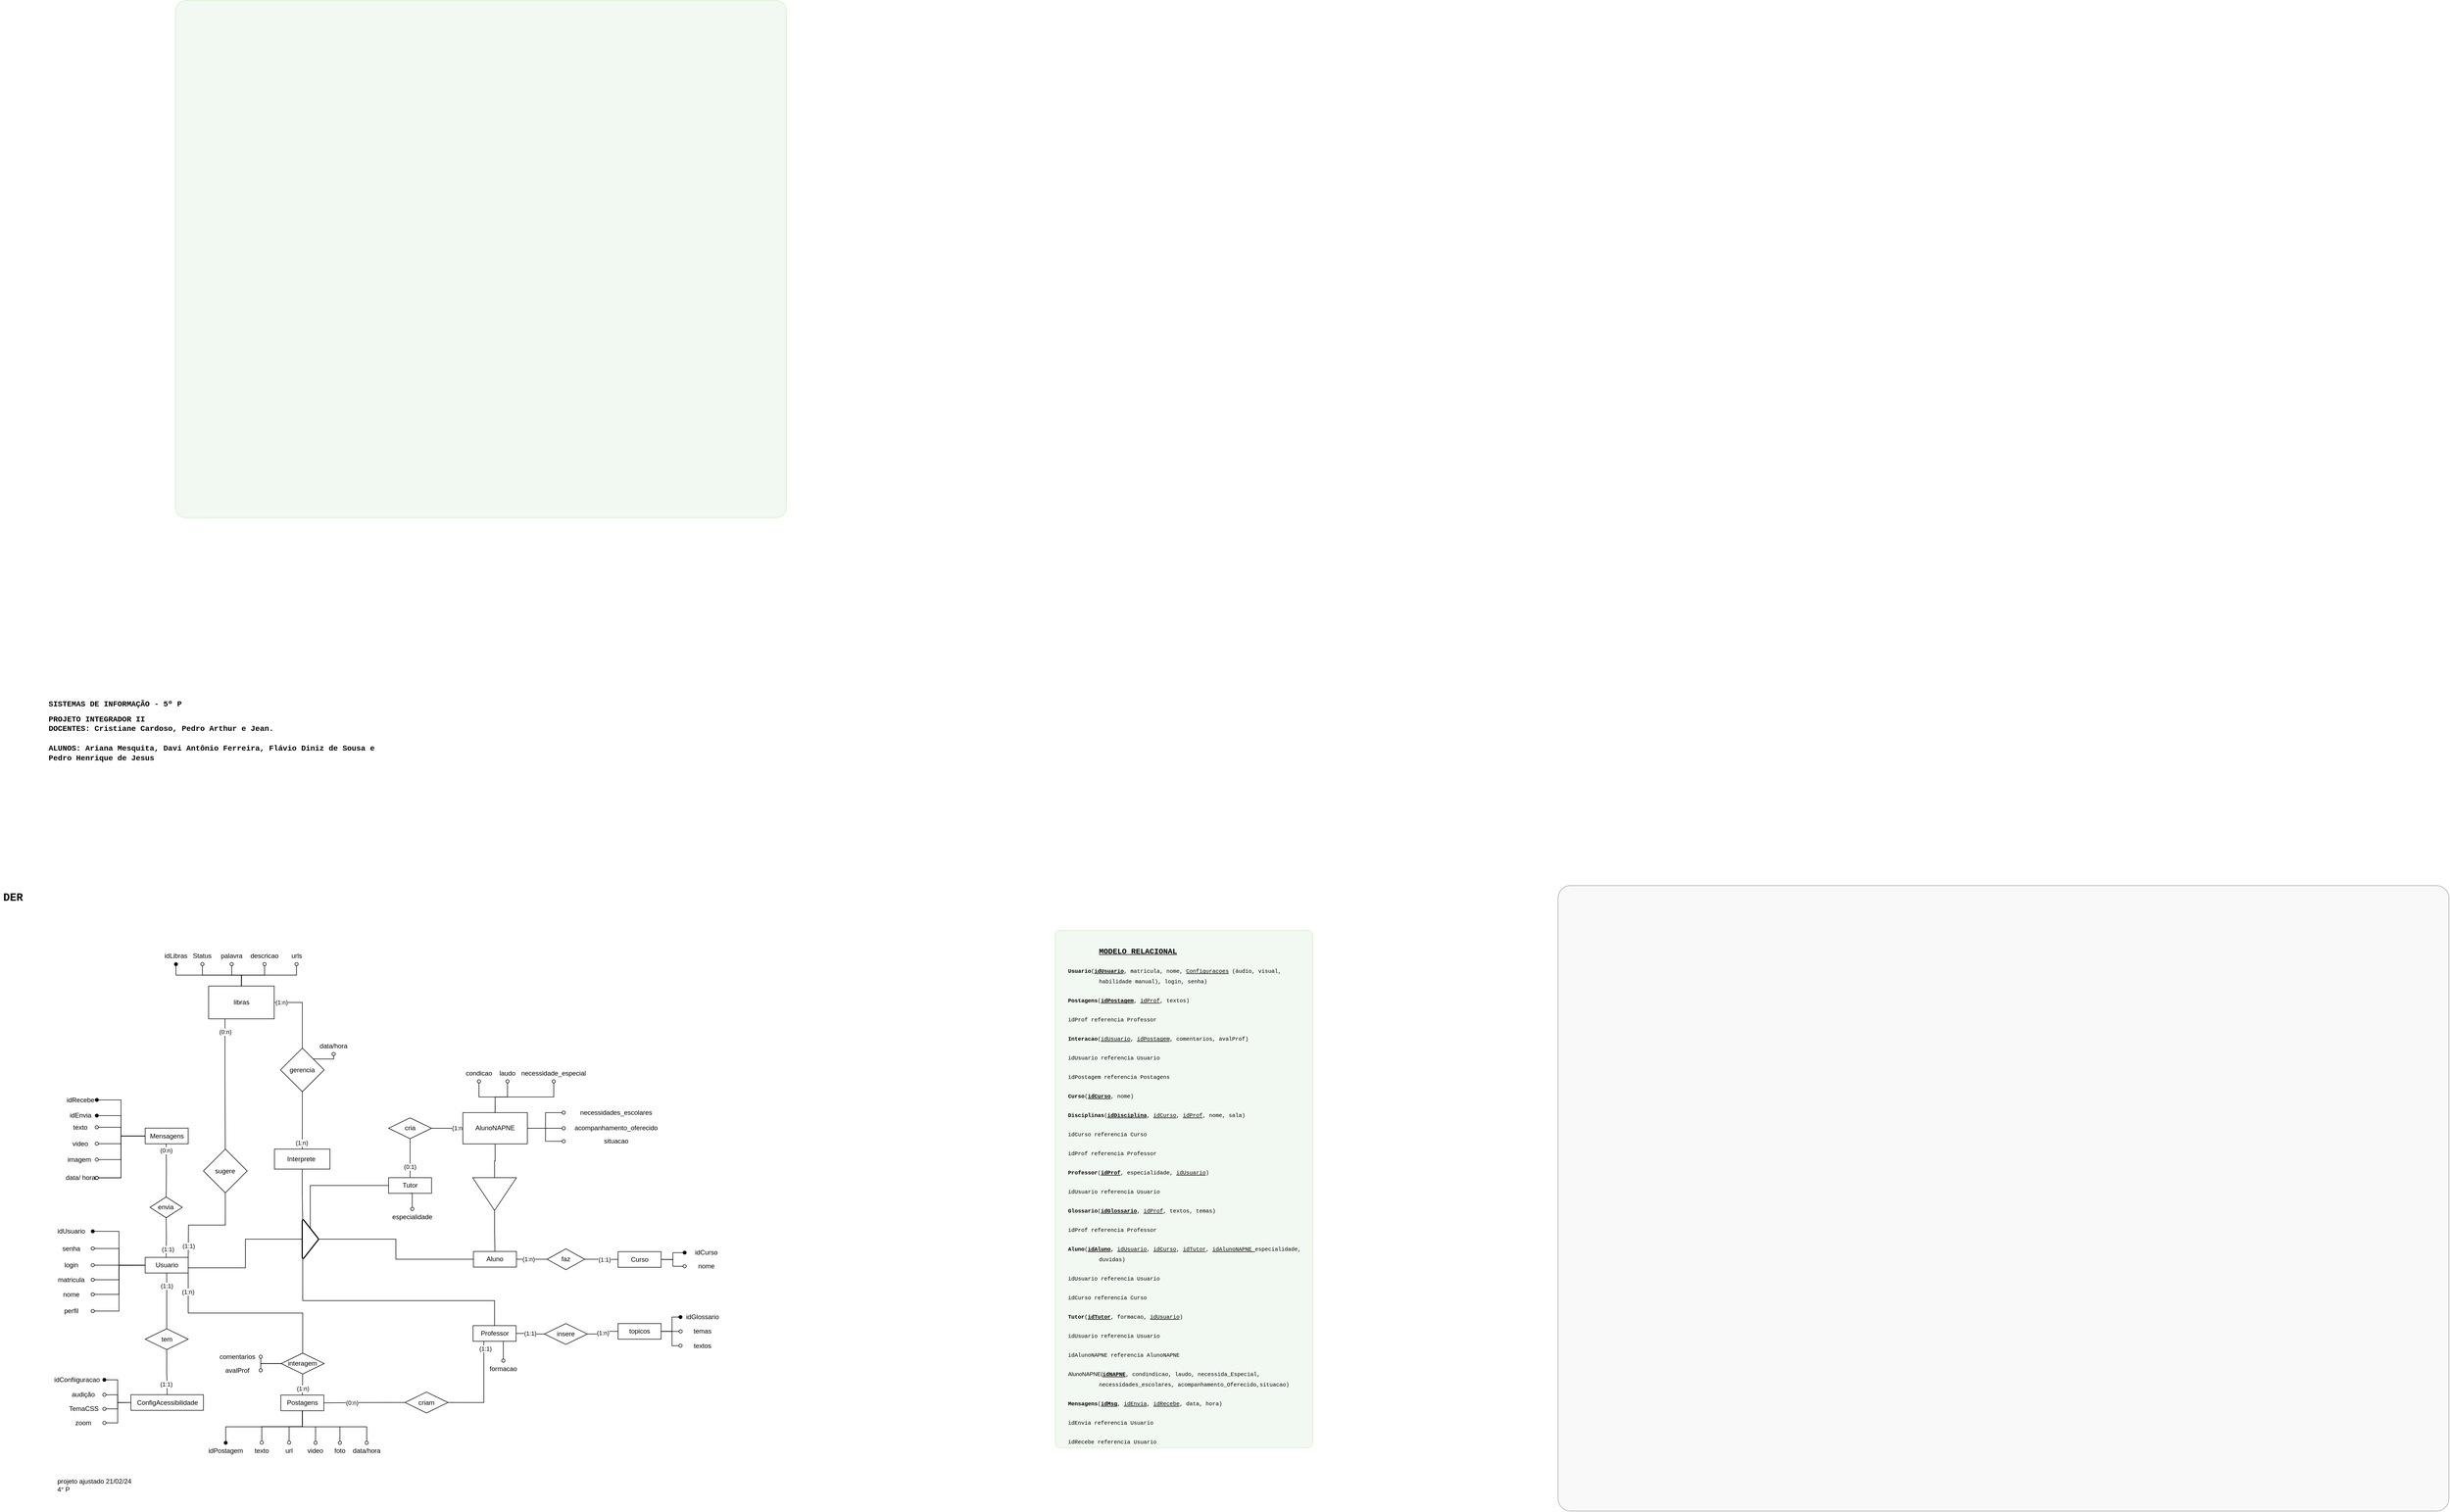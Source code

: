 <mxfile version="23.1.5" type="github">
  <diagram name="Página-1" id="-cr2AfmYoOuXGVcRL2uC">
    <mxGraphModel dx="1195" dy="2953" grid="1" gridSize="10" guides="1" tooltips="1" connect="1" arrows="1" fold="1" page="1" pageScale="1" pageWidth="1654" pageHeight="1169" math="0" shadow="0">
      <root>
        <mxCell id="0" />
        <mxCell id="1" parent="0" />
        <mxCell id="UN9qDHlIhEgGZUFQ4hYq-50" value="" style="group;strokeColor=#666666;rounded=1;arcSize=2;shadow=0;glass=0;fillColor=#f5f5f5;fontColor=#333333;opacity=60;movable=1;resizable=1;rotatable=1;deletable=1;editable=1;locked=0;connectable=1;container=0;" parent="1" vertex="1" connectable="0">
          <mxGeometry x="2880" y="50.29" width="1630" height="1145" as="geometry" />
        </mxCell>
        <mxCell id="UN9qDHlIhEgGZUFQ4hYq-49" value="" style="group;perimeterSpacing=0;strokeWidth=1;rounded=1;fillStyle=solid;arcSize=2;imageHeight=24;fillColor=#d5e8d4;strokeColor=#50DD26;opacity=30;movable=1;resizable=1;rotatable=1;deletable=1;editable=1;locked=0;connectable=1;container=0;" parent="1" vertex="1" connectable="0">
          <mxGeometry x="349.997" y="-1570.004" width="1118.013" height="946.876" as="geometry" />
        </mxCell>
        <mxCell id="SYPyRaARZ3kpJmRC8DcF-11" value="&lt;blockquote style=&quot;margin: 0px 0px 0px 40px; border: none; padding: 0px;&quot;&gt;&lt;blockquote style=&quot;margin: 0px 0px 0px 40px; border: none; padding: 0px;&quot;&gt;&lt;h1 style=&quot;&quot;&gt;&lt;font face=&quot;Courier New&quot; style=&quot;font-size: 14px;&quot;&gt;&lt;u&gt;MODELO RELACIONAL&lt;/u&gt;&lt;/font&gt;&lt;/h1&gt;&lt;/blockquote&gt;&lt;blockquote style=&quot;font-size: 10px; margin: 0px 0px 0px 40px; border: none; padding: 0px;&quot;&gt;&lt;p style=&quot;line-height: 1.8; margin-left: -42.52pt; text-indent: -42.52pt; margin-top: 12pt; margin-bottom: 12pt; padding: 0pt 0pt 0pt 42.52pt;&quot; dir=&quot;ltr&quot;&gt;&lt;font face=&quot;Courier New&quot; style=&quot;font-size: 10px;&quot;&gt;&lt;b&gt;Usuario&lt;/b&gt;(&lt;span style=&quot;color: rgb(0, 0, 0); background-color: transparent; font-weight: 700; font-style: normal; font-variant: normal; text-decoration: underline; text-decoration-skip-ink: none; vertical-align: baseline;&quot;&gt;idUsuario&lt;/span&gt;&lt;span style=&quot;color: rgb(0, 0, 0); background-color: transparent; font-weight: 400; font-style: normal; font-variant: normal; text-decoration: none; vertical-align: baseline;&quot;&gt;, matricula, nome, &lt;/span&gt;&lt;span style=&quot;color: rgb(0, 0, 0); background-color: transparent; font-weight: 400; font-style: normal; font-variant: normal; text-decoration: underline; text-decoration-skip-ink: none; vertical-align: baseline;&quot;&gt;Configuracoes&lt;/span&gt;&lt;span style=&quot;color: rgb(0, 0, 0); background-color: transparent; font-weight: 400; font-style: normal; font-variant: normal; text-decoration-skip-ink: none; vertical-align: baseline;&quot;&gt; &lt;/span&gt;&lt;span style=&quot;color: rgb(0, 0, 0); background-color: transparent; font-weight: 400; font-style: normal; font-variant: normal; text-decoration-skip-ink: none; vertical-align: baseline;&quot;&gt;(áudio, visual, habilidade manual)&lt;/span&gt;&lt;span style=&quot;color: rgb(0, 0, 0); background-color: transparent; font-weight: 400; font-style: normal; font-variant: normal; text-decoration-skip-ink: none; vertical-align: baseline;&quot;&gt;, login, senha&lt;/span&gt;&lt;span style=&quot;color: rgb(0, 0, 0); background-color: transparent; font-weight: 400; font-style: normal; font-variant: normal; text-decoration: none; vertical-align: baseline;&quot;&gt;)&lt;/span&gt;&lt;/font&gt;&lt;/p&gt;&lt;/blockquote&gt;&lt;blockquote style=&quot;font-size: 10px; margin: 0px 0px 0px 40px; border: none; padding: 0px;&quot;&gt;&lt;p style=&quot;line-height: 1.8; margin-left: -42.52pt; text-indent: -42.52pt; margin-top: 12pt; margin-bottom: 12pt; padding: 0pt 0pt 0pt 42.52pt;&quot; dir=&quot;ltr&quot;&gt;&lt;font face=&quot;Courier New&quot; style=&quot;font-size: 10px;&quot;&gt;&lt;span style=&quot;color: rgb(0, 0, 0); background-color: transparent; font-style: normal; font-variant: normal; text-decoration: none; vertical-align: baseline;&quot;&gt;&lt;b&gt;Postagens&lt;/b&gt;&lt;/span&gt;&lt;span style=&quot;color: rgb(0, 0, 0); background-color: transparent; font-weight: 400; font-style: normal; font-variant: normal; text-decoration: none; vertical-align: baseline;&quot;&gt;(&lt;/span&gt;&lt;span style=&quot;color: rgb(0, 0, 0); background-color: transparent; font-weight: 700; font-style: normal; font-variant: normal; text-decoration: underline; text-decoration-skip-ink: none; vertical-align: baseline;&quot;&gt;idPostagem&lt;/span&gt;&lt;span style=&quot;color: rgb(0, 0, 0); background-color: transparent; font-weight: 400; font-style: normal; font-variant: normal; text-decoration: none; vertical-align: baseline;&quot;&gt;, &lt;/span&gt;&lt;span style=&quot;color: rgb(0, 0, 0); background-color: transparent; font-weight: 400; font-style: normal; font-variant: normal; text-decoration: underline; text-decoration-skip-ink: none; vertical-align: baseline;&quot;&gt;idProf&lt;/span&gt;&lt;span style=&quot;color: rgb(0, 0, 0); background-color: transparent; font-weight: 400; font-style: normal; font-variant: normal; text-decoration: none; vertical-align: baseline;&quot;&gt;, textos)&lt;/span&gt;&lt;/font&gt;&lt;/p&gt;&lt;/blockquote&gt;&lt;blockquote style=&quot;font-size: 10px; margin: 0px 0px 0px 40px; border: none; padding: 0px;&quot;&gt;&lt;p style=&quot;line-height: 1.8; margin-left: -42.52pt; text-indent: -42.52pt; margin-top: 12pt; margin-bottom: 12pt; padding: 0pt 0pt 0pt 42.52pt;&quot; dir=&quot;ltr&quot;&gt;&lt;span style=&quot;color: rgb(0, 0, 0); background-color: transparent; font-weight: 400; font-style: normal; font-variant: normal; text-decoration: none; vertical-align: baseline;&quot;&gt;&lt;font face=&quot;Courier New&quot; style=&quot;font-size: 10px;&quot;&gt;idProf referencia Professor&lt;/font&gt;&lt;/span&gt;&lt;/p&gt;&lt;/blockquote&gt;&lt;blockquote style=&quot;font-size: 10px; margin: 0px 0px 0px 40px; border: none; padding: 0px;&quot;&gt;&lt;p style=&quot;line-height: 1.8; margin-left: -42.52pt; text-indent: -42.52pt; margin-top: 12pt; margin-bottom: 12pt; padding: 0pt 0pt 0pt 42.52pt;&quot; dir=&quot;ltr&quot;&gt;&lt;font face=&quot;Courier New&quot; style=&quot;font-size: 10px;&quot;&gt;&lt;span style=&quot;color: rgb(0, 0, 0); background-color: transparent; font-style: normal; font-variant: normal; text-decoration: none; vertical-align: baseline;&quot;&gt;&lt;b&gt;Interacao&lt;/b&gt;&lt;/span&gt;&lt;span style=&quot;color: rgb(0, 0, 0); background-color: transparent; font-weight: 400; font-style: normal; font-variant: normal; text-decoration: none; vertical-align: baseline;&quot;&gt;(&lt;/span&gt;&lt;span style=&quot;color: rgb(0, 0, 0); background-color: transparent; font-weight: 400; font-style: normal; font-variant: normal; text-decoration: underline; text-decoration-skip-ink: none; vertical-align: baseline;&quot;&gt;idUsuario&lt;/span&gt;&lt;span style=&quot;color: rgb(0, 0, 0); background-color: transparent; font-weight: 400; font-style: normal; font-variant: normal; text-decoration: none; vertical-align: baseline;&quot;&gt;, &lt;/span&gt;&lt;span style=&quot;color: rgb(0, 0, 0); background-color: transparent; font-weight: 400; font-style: normal; font-variant: normal; text-decoration: underline; text-decoration-skip-ink: none; vertical-align: baseline;&quot;&gt;idPostagem&lt;/span&gt;&lt;span style=&quot;color: rgb(0, 0, 0); background-color: transparent; font-weight: 400; font-style: normal; font-variant: normal; text-decoration: none; vertical-align: baseline;&quot;&gt;, comentarios, avalProf)&lt;/span&gt;&lt;/font&gt;&lt;/p&gt;&lt;/blockquote&gt;&lt;blockquote style=&quot;font-size: 10px; margin: 0px 0px 0px 40px; border: none; padding: 0px;&quot;&gt;&lt;p style=&quot;line-height: 1.8; margin-left: -42.52pt; text-indent: -42.52pt; margin-top: 12pt; margin-bottom: 12pt; padding: 0pt 0pt 0pt 42.52pt;&quot; dir=&quot;ltr&quot;&gt;&lt;span style=&quot;color: rgb(0, 0, 0); background-color: transparent; font-weight: 400; font-style: normal; font-variant: normal; text-decoration: none; vertical-align: baseline;&quot;&gt;&lt;font face=&quot;Courier New&quot; style=&quot;font-size: 10px;&quot;&gt;idUsuario referencia Usuario&lt;/font&gt;&lt;/span&gt;&lt;/p&gt;&lt;/blockquote&gt;&lt;blockquote style=&quot;font-size: 10px; margin: 0px 0px 0px 40px; border: none; padding: 0px;&quot;&gt;&lt;p style=&quot;line-height: 1.8; margin-left: -42.52pt; text-indent: -42.52pt; margin-top: 12pt; margin-bottom: 12pt; padding: 0pt 0pt 0pt 42.52pt;&quot; dir=&quot;ltr&quot;&gt;&lt;span style=&quot;color: rgb(0, 0, 0); background-color: transparent; font-weight: 400; font-style: normal; font-variant: normal; text-decoration: none; vertical-align: baseline;&quot;&gt;&lt;font face=&quot;Courier New&quot; style=&quot;font-size: 10px;&quot;&gt;idPostagem referencia Postagens&lt;/font&gt;&lt;/span&gt;&lt;/p&gt;&lt;/blockquote&gt;&lt;blockquote style=&quot;font-size: 10px; margin: 0px 0px 0px 40px; border: none; padding: 0px;&quot;&gt;&lt;p style=&quot;line-height: 1.8; margin-left: -42.52pt; text-indent: -42.52pt; margin-top: 12pt; margin-bottom: 12pt; padding: 0pt 0pt 0pt 42.52pt;&quot; dir=&quot;ltr&quot;&gt;&lt;font face=&quot;Courier New&quot; style=&quot;font-size: 10px;&quot;&gt;&lt;span style=&quot;color: rgb(0, 0, 0); background-color: transparent; font-style: normal; font-variant: normal; text-decoration: none; vertical-align: baseline;&quot;&gt;&lt;b&gt;Curso&lt;/b&gt;&lt;/span&gt;&lt;span style=&quot;color: rgb(0, 0, 0); background-color: transparent; font-weight: 400; font-style: normal; font-variant: normal; text-decoration: none; vertical-align: baseline;&quot;&gt;(&lt;/span&gt;&lt;span style=&quot;color: rgb(0, 0, 0); background-color: transparent; font-weight: 700; font-style: normal; font-variant: normal; text-decoration: underline; text-decoration-skip-ink: none; vertical-align: baseline;&quot;&gt;idCurso&lt;/span&gt;&lt;span style=&quot;color: rgb(0, 0, 0); background-color: transparent; font-weight: 400; font-style: normal; font-variant: normal; text-decoration: none; vertical-align: baseline;&quot;&gt;, nome)&lt;/span&gt;&lt;/font&gt;&lt;/p&gt;&lt;/blockquote&gt;&lt;blockquote style=&quot;font-size: 10px; margin: 0px 0px 0px 40px; border: none; padding: 0px;&quot;&gt;&lt;p style=&quot;line-height: 1.8; margin-left: -42.52pt; text-indent: -42.52pt; margin-top: 12pt; margin-bottom: 12pt; padding: 0pt 0pt 0pt 42.52pt;&quot; dir=&quot;ltr&quot;&gt;&lt;font face=&quot;Courier New&quot; style=&quot;font-size: 10px;&quot;&gt;&lt;span style=&quot;color: rgb(0, 0, 0); background-color: transparent; font-style: normal; font-variant: normal; text-decoration: none; vertical-align: baseline;&quot;&gt;&lt;b&gt;Disciplinas&lt;/b&gt;&lt;/span&gt;&lt;span style=&quot;color: rgb(0, 0, 0); background-color: transparent; font-weight: 400; font-style: normal; font-variant: normal; text-decoration: none; vertical-align: baseline;&quot;&gt;(&lt;/span&gt;&lt;span style=&quot;color: rgb(0, 0, 0); background-color: transparent; font-weight: 700; font-style: normal; font-variant: normal; text-decoration: underline; text-decoration-skip-ink: none; vertical-align: baseline;&quot;&gt;idDisciplina&lt;/span&gt;&lt;span style=&quot;color: rgb(0, 0, 0); background-color: transparent; font-weight: 400; font-style: normal; font-variant: normal; text-decoration: none; vertical-align: baseline;&quot;&gt;, &lt;/span&gt;&lt;span style=&quot;color: rgb(0, 0, 0); background-color: transparent; font-weight: 400; font-style: normal; font-variant: normal; text-decoration: underline; text-decoration-skip-ink: none; vertical-align: baseline;&quot;&gt;idCurso&lt;/span&gt;&lt;span style=&quot;color: rgb(0, 0, 0); background-color: transparent; font-weight: 400; font-style: normal; font-variant: normal; text-decoration: none; vertical-align: baseline;&quot;&gt;, &lt;/span&gt;&lt;span style=&quot;color: rgb(0, 0, 0); background-color: transparent; font-weight: 400; font-style: normal; font-variant: normal; text-decoration: underline; text-decoration-skip-ink: none; vertical-align: baseline;&quot;&gt;idProf&lt;/span&gt;&lt;span style=&quot;color: rgb(0, 0, 0); background-color: transparent; font-weight: 400; font-style: normal; font-variant: normal; text-decoration: none; vertical-align: baseline;&quot;&gt;, nome, sala)&lt;/span&gt;&lt;/font&gt;&lt;/p&gt;&lt;/blockquote&gt;&lt;blockquote style=&quot;font-size: 10px; margin: 0px 0px 0px 40px; border: none; padding: 0px;&quot;&gt;&lt;p style=&quot;line-height: 1.8; margin-left: -42.52pt; text-indent: -42.52pt; margin-top: 12pt; margin-bottom: 12pt; padding: 0pt 0pt 0pt 42.52pt;&quot; dir=&quot;ltr&quot;&gt;&lt;span style=&quot;color: rgb(0, 0, 0); background-color: transparent; font-weight: 400; font-style: normal; font-variant: normal; text-decoration: none; vertical-align: baseline;&quot;&gt;&lt;font face=&quot;Courier New&quot; style=&quot;font-size: 10px;&quot;&gt;idCurso referencia Curso&lt;/font&gt;&lt;/span&gt;&lt;/p&gt;&lt;/blockquote&gt;&lt;blockquote style=&quot;font-size: 10px; margin: 0px 0px 0px 40px; border: none; padding: 0px;&quot;&gt;&lt;p style=&quot;line-height: 1.8; margin-left: -42.52pt; text-indent: -42.52pt; margin-top: 12pt; margin-bottom: 12pt; padding: 0pt 0pt 0pt 42.52pt;&quot; dir=&quot;ltr&quot;&gt;&lt;span style=&quot;color: rgb(0, 0, 0); background-color: transparent; font-weight: 400; font-style: normal; font-variant: normal; text-decoration: none; vertical-align: baseline;&quot;&gt;&lt;font face=&quot;Courier New&quot; style=&quot;font-size: 10px;&quot;&gt;idProf referencia Professor&lt;/font&gt;&lt;/span&gt;&lt;/p&gt;&lt;/blockquote&gt;&lt;blockquote style=&quot;font-size: 10px; margin: 0px 0px 0px 40px; border: none; padding: 0px;&quot;&gt;&lt;p style=&quot;line-height: 1.8; margin-left: -42.52pt; text-indent: -42.52pt; margin-top: 12pt; margin-bottom: 12pt; padding: 0pt 0pt 0pt 42.52pt;&quot; dir=&quot;ltr&quot;&gt;&lt;font face=&quot;Courier New&quot; style=&quot;font-size: 10px;&quot;&gt;&lt;span style=&quot;color: rgb(0, 0, 0); background-color: transparent; font-style: normal; font-variant: normal; text-decoration: none; vertical-align: baseline;&quot;&gt;&lt;b&gt;Professor&lt;/b&gt;&lt;/span&gt;&lt;span style=&quot;color: rgb(0, 0, 0); background-color: transparent; font-weight: 400; font-style: normal; font-variant: normal; text-decoration: none; vertical-align: baseline;&quot;&gt;(&lt;/span&gt;&lt;span style=&quot;color: rgb(0, 0, 0); background-color: transparent; font-weight: 700; font-style: normal; font-variant: normal; text-decoration: underline; text-decoration-skip-ink: none; vertical-align: baseline;&quot;&gt;idProf&lt;/span&gt;&lt;span style=&quot;color: rgb(0, 0, 0); background-color: transparent; font-weight: 400; font-style: normal; font-variant: normal; text-decoration: none; vertical-align: baseline;&quot;&gt;, especialidade, &lt;/span&gt;&lt;span style=&quot;color: rgb(0, 0, 0); background-color: transparent; font-weight: 400; font-style: normal; font-variant: normal; text-decoration: underline; text-decoration-skip-ink: none; vertical-align: baseline;&quot;&gt;idUsuario&lt;/span&gt;&lt;span style=&quot;color: rgb(0, 0, 0); background-color: transparent; font-weight: 400; font-style: normal; font-variant: normal; text-decoration: none; vertical-align: baseline;&quot;&gt;)&lt;/span&gt;&lt;/font&gt;&lt;/p&gt;&lt;/blockquote&gt;&lt;blockquote style=&quot;font-size: 10px; margin: 0px 0px 0px 40px; border: none; padding: 0px;&quot;&gt;&lt;p style=&quot;line-height: 1.8; margin-left: -42.52pt; text-indent: -42.52pt; margin-top: 12pt; margin-bottom: 12pt; padding: 0pt 0pt 0pt 42.52pt;&quot; dir=&quot;ltr&quot;&gt;&lt;span style=&quot;color: rgb(0, 0, 0); background-color: transparent; font-weight: 400; font-style: normal; font-variant: normal; text-decoration: none; vertical-align: baseline;&quot;&gt;&lt;font face=&quot;Courier New&quot; style=&quot;font-size: 10px;&quot;&gt;idUsuario referencia Usuario&lt;/font&gt;&lt;/span&gt;&lt;/p&gt;&lt;/blockquote&gt;&lt;blockquote style=&quot;font-size: 10px; margin: 0px 0px 0px 40px; border: none; padding: 0px;&quot;&gt;&lt;p style=&quot;line-height: 1.8; margin-left: -42.52pt; text-indent: -42.52pt; margin-top: 12pt; margin-bottom: 12pt; padding: 0pt 0pt 0pt 42.52pt;&quot; dir=&quot;ltr&quot;&gt;&lt;font face=&quot;Courier New&quot; style=&quot;font-size: 10px;&quot;&gt;&lt;span style=&quot;color: rgb(0, 0, 0); background-color: transparent; font-style: normal; font-variant: normal; text-decoration: none; vertical-align: baseline;&quot;&gt;&lt;b&gt;Glossario&lt;/b&gt;&lt;/span&gt;&lt;span style=&quot;color: rgb(0, 0, 0); background-color: transparent; font-weight: 400; font-style: normal; font-variant: normal; text-decoration: none; vertical-align: baseline;&quot;&gt;(&lt;/span&gt;&lt;span style=&quot;color: rgb(0, 0, 0); background-color: transparent; font-weight: 700; font-style: normal; font-variant: normal; text-decoration: underline; text-decoration-skip-ink: none; vertical-align: baseline;&quot;&gt;idGlossario&lt;/span&gt;&lt;span style=&quot;color: rgb(0, 0, 0); background-color: transparent; font-weight: 400; font-style: normal; font-variant: normal; text-decoration: none; vertical-align: baseline;&quot;&gt;, &lt;/span&gt;&lt;span style=&quot;color: rgb(0, 0, 0); background-color: transparent; font-weight: 400; font-style: normal; font-variant: normal; text-decoration: underline; text-decoration-skip-ink: none; vertical-align: baseline;&quot;&gt;idProf&lt;/span&gt;&lt;span style=&quot;color: rgb(0, 0, 0); background-color: transparent; font-weight: 400; font-style: normal; font-variant: normal; text-decoration: none; vertical-align: baseline;&quot;&gt;, textos, temas)&lt;/span&gt;&lt;/font&gt;&lt;/p&gt;&lt;/blockquote&gt;&lt;blockquote style=&quot;font-size: 10px; margin: 0px 0px 0px 40px; border: none; padding: 0px;&quot;&gt;&lt;p style=&quot;line-height: 1.8; margin-left: -42.52pt; text-indent: -42.52pt; margin-top: 12pt; margin-bottom: 12pt; padding: 0pt 0pt 0pt 42.52pt;&quot; dir=&quot;ltr&quot;&gt;&lt;span style=&quot;color: rgb(0, 0, 0); background-color: transparent; font-weight: 400; font-style: normal; font-variant: normal; text-decoration: none; vertical-align: baseline;&quot;&gt;&lt;font face=&quot;Courier New&quot; style=&quot;font-size: 10px;&quot;&gt;idProf referencia Professor&lt;/font&gt;&lt;/span&gt;&lt;/p&gt;&lt;/blockquote&gt;&lt;blockquote style=&quot;font-size: 10px; margin: 0px 0px 0px 40px; border: none; padding: 0px;&quot;&gt;&lt;p style=&quot;line-height: 1.8; margin-left: -42.52pt; text-indent: -42.52pt; margin-top: 12pt; margin-bottom: 12pt; padding: 0pt 0pt 0pt 42.52pt;&quot; dir=&quot;ltr&quot;&gt;&lt;font face=&quot;Courier New&quot; style=&quot;font-size: 10px;&quot;&gt;&lt;span style=&quot;color: rgb(0, 0, 0); background-color: transparent; font-style: normal; font-variant: normal; text-decoration: none; vertical-align: baseline;&quot;&gt;&lt;b&gt;Aluno&lt;/b&gt;&lt;/span&gt;&lt;span style=&quot;color: rgb(0, 0, 0); background-color: transparent; font-weight: 400; font-style: normal; font-variant: normal; text-decoration: none; vertical-align: baseline;&quot;&gt;(&lt;/span&gt;&lt;span style=&quot;color: rgb(0, 0, 0); background-color: transparent; font-weight: 700; font-style: normal; font-variant: normal; text-decoration: underline; text-decoration-skip-ink: none; vertical-align: baseline;&quot;&gt;idAluno&lt;/span&gt;&lt;span style=&quot;color: rgb(0, 0, 0); background-color: transparent; font-weight: 700; font-style: normal; font-variant: normal; text-decoration: none; vertical-align: baseline;&quot;&gt;, &lt;/span&gt;&lt;span style=&quot;color: rgb(0, 0, 0); background-color: transparent; font-weight: 400; font-style: normal; font-variant: normal; text-decoration: underline; text-decoration-skip-ink: none; vertical-align: baseline;&quot;&gt;idUsuario&lt;/span&gt;&lt;span style=&quot;color: rgb(0, 0, 0); background-color: transparent; font-weight: 400; font-style: normal; font-variant: normal; text-decoration: none; vertical-align: baseline;&quot;&gt;, &lt;/span&gt;&lt;span style=&quot;color: rgb(0, 0, 0); background-color: transparent; font-weight: 400; font-style: normal; font-variant: normal; vertical-align: baseline;&quot;&gt;&lt;u&gt;idCurso&lt;/u&gt;&lt;/span&gt;&lt;span style=&quot;color: rgb(0, 0, 0); background-color: transparent; font-weight: 400; font-style: normal; font-variant: normal; text-decoration: none; vertical-align: baseline;&quot;&gt;, &lt;/span&gt;&lt;span style=&quot;color: rgb(0, 0, 0); background-color: transparent; font-weight: 400; font-style: normal; font-variant: normal; vertical-align: baseline;&quot;&gt;&lt;u&gt;idTutor&lt;/u&gt;&lt;/span&gt;&lt;span style=&quot;color: rgb(0, 0, 0); background-color: transparent; font-weight: 400; font-style: normal; font-variant: normal; text-decoration: none; vertical-align: baseline;&quot;&gt;, &lt;/span&gt;&lt;span style=&quot;color: rgb(0, 0, 0); background-color: transparent; font-weight: 400; font-style: normal; font-variant: normal; vertical-align: baseline;&quot;&gt;&lt;u&gt;idAlunoNAPNE &lt;/u&gt;&lt;/span&gt;&lt;span style=&quot;color: rgb(0, 0, 0); background-color: transparent; font-weight: 400; font-style: normal; font-variant: normal; text-decoration: none; vertical-align: baseline;&quot;&gt;especialidade, duvidas)&lt;/span&gt;&lt;/font&gt;&lt;/p&gt;&lt;/blockquote&gt;&lt;blockquote style=&quot;font-size: 10px; margin: 0px 0px 0px 40px; border: none; padding: 0px;&quot;&gt;&lt;p style=&quot;line-height: 1.8; margin-left: -42.52pt; text-indent: -42.52pt; margin-top: 12pt; margin-bottom: 12pt; padding: 0pt 0pt 0pt 42.52pt;&quot; dir=&quot;ltr&quot;&gt;&lt;span style=&quot;color: rgb(0, 0, 0); background-color: transparent; font-weight: 400; font-style: normal; font-variant: normal; text-decoration: none; vertical-align: baseline;&quot;&gt;&lt;font face=&quot;Courier New&quot; style=&quot;font-size: 10px;&quot;&gt;idUsuario referencia Usuario&lt;/font&gt;&lt;/span&gt;&lt;/p&gt;&lt;p style=&quot;line-height: 1.8; margin-left: -42.52pt; text-indent: -42.52pt; margin-top: 12pt; margin-bottom: 12pt; padding: 0pt 0pt 0pt 42.52pt;&quot; dir=&quot;ltr&quot;&gt;&lt;span style=&quot;color: rgb(0, 0, 0); background-color: transparent; font-weight: 400; font-style: normal; font-variant: normal; text-decoration: none; vertical-align: baseline;&quot;&gt;&lt;font face=&quot;Courier New&quot;&gt;idCurso referencia Curso&lt;/font&gt;&lt;font face=&quot;Courier New&quot; style=&quot;font-size: 10px;&quot;&gt;&lt;br&gt;&lt;/font&gt;&lt;/span&gt;&lt;/p&gt;&lt;/blockquote&gt;&lt;blockquote style=&quot;font-size: 10px; margin: 0px 0px 0px 40px; border: none; padding: 0px;&quot;&gt;&lt;p style=&quot;line-height: 1.8; margin-left: -42.52pt; text-indent: -42.52pt; margin-top: 12pt; margin-bottom: 12pt; padding: 0pt 0pt 0pt 42.52pt;&quot; dir=&quot;ltr&quot;&gt;&lt;font face=&quot;Courier New&quot; style=&quot;font-size: 10px;&quot;&gt;&lt;span style=&quot;color: rgb(0, 0, 0); background-color: transparent; font-style: normal; font-variant: normal; text-decoration: none; vertical-align: baseline;&quot;&gt;&lt;b&gt;Tutor&lt;/b&gt;&lt;/span&gt;&lt;span style=&quot;color: rgb(0, 0, 0); background-color: transparent; font-weight: 400; font-style: normal; font-variant: normal; text-decoration: none; vertical-align: baseline;&quot;&gt;(&lt;/span&gt;&lt;span style=&quot;color: rgb(0, 0, 0); background-color: transparent; font-weight: 700; font-style: normal; font-variant: normal; text-decoration: underline; text-decoration-skip-ink: none; vertical-align: baseline;&quot;&gt;idTutor&lt;/span&gt;&lt;span style=&quot;color: rgb(0, 0, 0); background-color: transparent; font-weight: 400; font-style: normal; font-variant: normal; text-decoration: none; vertical-align: baseline;&quot;&gt;, formacao, &lt;/span&gt;&lt;span style=&quot;color: rgb(0, 0, 0); background-color: transparent; font-weight: 400; font-style: normal; font-variant: normal; text-decoration: underline; text-decoration-skip-ink: none; vertical-align: baseline;&quot;&gt;idUsuario&lt;/span&gt;&lt;span style=&quot;color: rgb(0, 0, 0); background-color: transparent; font-weight: 400; font-style: normal; font-variant: normal; text-decoration: none; vertical-align: baseline;&quot;&gt;)&lt;/span&gt;&lt;/font&gt;&lt;/p&gt;&lt;/blockquote&gt;&lt;blockquote style=&quot;font-size: 10px; margin: 0px 0px 0px 40px; border: none; padding: 0px;&quot;&gt;&lt;p style=&quot;line-height: 1.8; margin-left: -42.52pt; text-indent: -42.52pt; margin-top: 12pt; margin-bottom: 12pt; padding: 0pt 0pt 0pt 42.52pt;&quot; dir=&quot;ltr&quot;&gt;&lt;span style=&quot;color: rgb(0, 0, 0); background-color: transparent; font-weight: 400; font-style: normal; font-variant: normal; text-decoration: none; vertical-align: baseline;&quot;&gt;&lt;font face=&quot;Courier New&quot; style=&quot;font-size: 10px;&quot;&gt;idUsuario referencia Usuario&lt;/font&gt;&lt;/span&gt;&lt;/p&gt;&lt;p style=&quot;line-height: 1.8; margin-left: -42.52pt; text-indent: -42.52pt; margin-top: 12pt; margin-bottom: 12pt; padding: 0pt 0pt 0pt 42.52pt;&quot; dir=&quot;ltr&quot;&gt;&lt;span style=&quot;color: rgb(0, 0, 0); background-color: transparent; font-weight: 400; font-style: normal; font-variant: normal; text-decoration: none; vertical-align: baseline;&quot;&gt;&lt;font face=&quot;Courier New&quot; style=&quot;font-size: 10px;&quot;&gt;idAlunoNAPNE referencia AlunoNAPNE&lt;/font&gt;&lt;/span&gt;&lt;/p&gt;&lt;p style=&quot;line-height: 1.8; margin-left: -42.52pt; text-indent: -42.52pt; margin-top: 12pt; margin-bottom: 12pt; padding: 0pt 0pt 0pt 42.52pt;&quot; dir=&quot;ltr&quot;&gt;&lt;span style=&quot;color: rgb(0, 0, 0); background-color: transparent; font-weight: 400; font-style: normal; font-variant: normal; text-decoration: none; vertical-align: baseline;&quot;&gt;AlunoNAPNE(&lt;span style=&quot;border-color: var(--border-color); font-family: &amp;quot;Courier New&amp;quot;; font-variant-numeric: normal; font-variant-east-asian: normal; font-variant-alternates: normal; font-variant-position: normal; text-indent: -56.693px; background-color: transparent; vertical-align: baseline;&quot;&gt;&lt;u style=&quot;border-color: var(--border-color);&quot;&gt;&lt;b style=&quot;border-color: var(--border-color);&quot;&gt;idNAPNE&lt;/b&gt;&lt;/u&gt;&lt;/span&gt;&lt;span style=&quot;border-color: var(--border-color); font-family: &amp;quot;Courier New&amp;quot;; font-variant-numeric: normal; font-variant-east-asian: normal; font-variant-alternates: normal; font-variant-position: normal; text-indent: -56.693px; background-color: transparent; vertical-align: baseline;&quot;&gt;, condindicao, laudo, necessida_Especial, necessidades_escolares, acompanhamento_Oferecido,situacao)&lt;/span&gt;&lt;font face=&quot;Courier New&quot; style=&quot;font-size: 10px;&quot;&gt;&lt;br&gt;&lt;/font&gt;&lt;/span&gt;&lt;/p&gt;&lt;/blockquote&gt;&lt;blockquote style=&quot;font-size: 10px; margin: 0px 0px 0px 40px; border: none; padding: 0px;&quot;&gt;&lt;p style=&quot;line-height: 1.8; margin-left: -42.52pt; text-indent: -42.52pt; margin-top: 12pt; margin-bottom: 12pt; padding: 0pt 0pt 0pt 42.52pt;&quot; dir=&quot;ltr&quot;&gt;&lt;font face=&quot;Courier New&quot; style=&quot;font-size: 10px;&quot;&gt;&lt;span style=&quot;color: rgb(0, 0, 0); background-color: transparent; font-style: normal; font-variant: normal; text-decoration: none; vertical-align: baseline;&quot;&gt;&lt;b&gt;Mensagens&lt;/b&gt;&lt;/span&gt;&lt;span style=&quot;color: rgb(0, 0, 0); background-color: transparent; font-weight: 400; font-style: normal; font-variant: normal; text-decoration: none; vertical-align: baseline;&quot;&gt;(&lt;/span&gt;&lt;span style=&quot;color: rgb(0, 0, 0); background-color: transparent; font-weight: 700; font-style: normal; font-variant: normal; text-decoration: underline; text-decoration-skip-ink: none; vertical-align: baseline;&quot;&gt;idMsg&lt;/span&gt;&lt;span style=&quot;color: rgb(0, 0, 0); background-color: transparent; font-weight: 400; font-style: normal; font-variant: normal; text-decoration: none; vertical-align: baseline;&quot;&gt;, &lt;/span&gt;&lt;span style=&quot;color: rgb(0, 0, 0); background-color: transparent; font-weight: 400; font-style: normal; font-variant: normal; text-decoration: underline; text-decoration-skip-ink: none; vertical-align: baseline;&quot;&gt;idEnvia&lt;/span&gt;&lt;span style=&quot;color: rgb(0, 0, 0); background-color: transparent; font-weight: 400; font-style: normal; font-variant: normal; text-decoration-skip-ink: none; vertical-align: baseline;&quot;&gt;, &lt;/span&gt;&lt;span style=&quot;color: rgb(0, 0, 0); background-color: transparent; font-weight: 400; font-style: normal; font-variant: normal; text-decoration: underline; text-decoration-skip-ink: none; vertical-align: baseline;&quot;&gt;idRecebe&lt;/span&gt;&lt;span style=&quot;color: rgb(0, 0, 0); background-color: transparent; font-weight: 400; font-style: normal; font-variant: normal; text-decoration: none; vertical-align: baseline;&quot;&gt;, data, hora)&lt;/span&gt;&lt;/font&gt;&lt;/p&gt;&lt;/blockquote&gt;&lt;blockquote style=&quot;font-size: 10px; margin: 0px 0px 0px 40px; border: none; padding: 0px;&quot;&gt;&lt;p style=&quot;line-height: 1.8; margin-left: -42.52pt; text-indent: -42.52pt; margin-top: 12pt; margin-bottom: 12pt; padding: 0pt 0pt 0pt 42.52pt;&quot; dir=&quot;ltr&quot;&gt;&lt;span style=&quot;color: rgb(0, 0, 0); background-color: transparent; font-weight: 400; font-style: normal; font-variant: normal; text-decoration: none; vertical-align: baseline;&quot;&gt;&lt;font face=&quot;Courier New&quot; style=&quot;font-size: 10px;&quot;&gt;idEnvia referencia Usuario&lt;/font&gt;&lt;/span&gt;&lt;/p&gt;&lt;/blockquote&gt;&lt;blockquote style=&quot;font-size: 10px; margin: 0px 0px 0px 40px; border: none; padding: 0px;&quot;&gt;&lt;p style=&quot;line-height: 1.8; margin-left: -42.52pt; text-indent: -42.52pt; margin-top: 12pt; margin-bottom: 12pt; padding: 0pt 0pt 0pt 42.52pt;&quot; dir=&quot;ltr&quot;&gt;&lt;span style=&quot;color: rgb(0, 0, 0); background-color: transparent; font-weight: 400; font-style: normal; font-variant: normal; text-decoration: none; vertical-align: baseline;&quot;&gt;&lt;font face=&quot;Courier New&quot; style=&quot;font-size: 10px;&quot;&gt;idRecebe referencia Usuario&lt;/font&gt;&lt;/span&gt;&lt;/p&gt;&lt;/blockquote&gt;&lt;/blockquote&gt;&lt;p style=&quot;font-size: 10px;&quot;&gt;&lt;/p&gt;&lt;div style=&quot;font-size: 10px;&quot;&gt;&lt;span style=&quot;font-family: Arial; color: rgb(0, 0, 0); background-color: transparent; font-weight: 400; font-style: normal; font-variant: normal; text-decoration: none; vertical-align: baseline;&quot;&gt;&lt;br&gt;&lt;/span&gt;&lt;/div&gt;" style="text;html=1;strokeColor=#50DD26;fillColor=#d5e8d4;spacing=0;spacingTop=0;whiteSpace=wrap;overflow=hidden;rounded=1;opacity=30;strokeWidth=1;arcSize=2;" parent="1" vertex="1">
          <mxGeometry x="1959.997" y="132.206" width="470.889" height="946.876" as="geometry" />
        </mxCell>
        <mxCell id="SYPyRaARZ3kpJmRC8DcF-17" value="&lt;h1 style=&quot;font-size: 14px;&quot;&gt;&lt;font style=&quot;font-size: 14px;&quot; face=&quot;Courier New&quot;&gt;SISTEMAS DE INFORMAÇÃO - 5º P&amp;nbsp;&lt;/font&gt;&lt;/h1&gt;&lt;div style=&quot;font-size: 14px;&quot;&gt;&lt;font style=&quot;font-size: 14px;&quot; face=&quot;Courier New&quot;&gt;&lt;b style=&quot;font-size: 14px;&quot;&gt;PROJETO INTEGRADOR II&lt;/b&gt;&lt;/font&gt;&lt;/div&gt;&lt;div style=&quot;font-size: 14px;&quot;&gt;&lt;font face=&quot;Courier New&quot; style=&quot;font-size: 14px;&quot;&gt;&lt;b style=&quot;font-size: 14px;&quot;&gt;DOCENTES: Cristiane Cardoso, Pedro Arthur e Jean.&lt;/b&gt;&lt;/font&gt;&lt;/div&gt;&lt;div style=&quot;font-size: 14px;&quot;&gt;&lt;font face=&quot;Courier New&quot; style=&quot;font-size: 14px;&quot;&gt;&lt;b style=&quot;font-size: 14px;&quot;&gt;&lt;br style=&quot;font-size: 14px;&quot;&gt;&lt;/b&gt;&lt;/font&gt;&lt;/div&gt;&lt;div style=&quot;font-size: 14px;&quot;&gt;&lt;font face=&quot;Courier New&quot; style=&quot;font-size: 14px;&quot;&gt;&lt;b style=&quot;font-size: 14px;&quot;&gt;ALUNOS: Ariana Mesquita, Davi Antônio Ferreira, Flávio Diniz de Sousa e Pedro Henrique de Jesus&amp;nbsp;&lt;/b&gt;&lt;/font&gt;&lt;b style=&quot;font-family: &amp;quot;Courier New&amp;quot;; background-color: initial; font-size: 14px;&quot;&gt;&amp;nbsp;&lt;/b&gt;&lt;/div&gt;" style="text;html=1;strokeColor=none;fillColor=none;spacing=5;spacingTop=-20;whiteSpace=wrap;overflow=hidden;rounded=0;fontSize=14;" parent="1" vertex="1">
          <mxGeometry x="112.882" y="-289.998" width="634.237" height="115.71" as="geometry" />
        </mxCell>
        <mxCell id="6g-ZkrCgf7_4CwpGyxBn-33" value="(1:1)" style="edgeStyle=orthogonalEdgeStyle;rounded=0;orthogonalLoop=1;jettySize=auto;html=1;exitX=1;exitY=0.5;exitDx=0;exitDy=0;entryX=0;entryY=0.5;entryDx=0;entryDy=0;endArrow=none;endFill=0;" parent="1" source="6g-ZkrCgf7_4CwpGyxBn-32" target="6g-ZkrCgf7_4CwpGyxBn-1" edge="1">
          <mxGeometry x="0.205" relative="1" as="geometry">
            <mxPoint as="offset" />
          </mxGeometry>
        </mxCell>
        <mxCell id="6g-ZkrCgf7_4CwpGyxBn-34" value="(1:n)" style="edgeStyle=orthogonalEdgeStyle;rounded=0;orthogonalLoop=1;jettySize=auto;html=1;entryX=1;entryY=0.5;entryDx=0;entryDy=0;endArrow=none;endFill=0;" parent="1" source="6g-ZkrCgf7_4CwpGyxBn-32" target="6g-ZkrCgf7_4CwpGyxBn-31" edge="1">
          <mxGeometry x="0.223" relative="1" as="geometry">
            <mxPoint as="offset" />
          </mxGeometry>
        </mxCell>
        <mxCell id="6g-ZkrCgf7_4CwpGyxBn-32" value="faz" style="shape=rhombus;perimeter=rhombusPerimeter;whiteSpace=wrap;html=1;align=center;" parent="1" vertex="1">
          <mxGeometry x="1030.001" y="715.226" width="68.88" height="38.161" as="geometry" />
        </mxCell>
        <mxCell id="6g-ZkrCgf7_4CwpGyxBn-66" value="(1:1)" style="edgeStyle=orthogonalEdgeStyle;rounded=0;orthogonalLoop=1;jettySize=auto;html=1;exitX=0.5;exitY=1;exitDx=0;exitDy=0;entryX=0.5;entryY=0;entryDx=0;entryDy=0;endArrow=none;endFill=0;" parent="1" source="tMgbVHiQgrf3CCPzC7ew-17" target="6g-ZkrCgf7_4CwpGyxBn-53" edge="1">
          <mxGeometry x="0.535" y="-2" relative="1" as="geometry">
            <mxPoint x="273.502" y="903.542" as="sourcePoint" />
            <mxPoint as="offset" />
          </mxGeometry>
        </mxCell>
        <mxCell id="qQmUl7yfToDtsnnqTWsF-50" value="(1:n)" style="edgeStyle=orthogonalEdgeStyle;rounded=0;orthogonalLoop=1;jettySize=auto;html=1;exitX=0.5;exitY=0;exitDx=0;exitDy=0;endArrow=none;endFill=0;entryX=1;entryY=1;entryDx=0;entryDy=0;" parent="1" source="qQmUl7yfToDtsnnqTWsF-38" target="6g-ZkrCgf7_4CwpGyxBn-76" edge="1">
          <mxGeometry x="0.808" relative="1" as="geometry">
            <mxPoint x="502.776" y="849.162" as="sourcePoint" />
            <mxPoint x="463.455" y="759.489" as="targetPoint" />
            <mxPoint as="offset" />
          </mxGeometry>
        </mxCell>
        <mxCell id="qQmUl7yfToDtsnnqTWsF-42" value="(1:n)" style="edgeStyle=orthogonalEdgeStyle;rounded=0;orthogonalLoop=1;jettySize=auto;html=1;exitX=0.5;exitY=0;exitDx=0;exitDy=0;entryX=0.5;entryY=1;entryDx=0;entryDy=0;endArrow=none;endFill=0;" parent="1" source="qQmUl7yfToDtsnnqTWsF-43" target="qQmUl7yfToDtsnnqTWsF-38" edge="1">
          <mxGeometry x="-0.328" relative="1" as="geometry">
            <mxPoint x="532.296" y="966.985" as="sourcePoint" />
            <mxPoint as="offset" />
          </mxGeometry>
        </mxCell>
        <mxCell id="qQmUl7yfToDtsnnqTWsF-56" value="" style="edgeStyle=orthogonalEdgeStyle;rounded=0;orthogonalLoop=1;jettySize=auto;html=1;exitDx=0;exitDy=0;entryDx=0;entryDy=0;endArrow=none;endFill=0;exitPerimeter=0;" parent="1" source="tMgbVHiQgrf3CCPzC7ew-14" target="6g-ZkrCgf7_4CwpGyxBn-31" edge="1">
          <mxGeometry x="0.931" relative="1" as="geometry">
            <mxPoint x="620.857" y="702.241" as="sourcePoint" />
            <mxPoint x="724.638" y="593.058" as="targetPoint" />
            <mxPoint as="offset" />
          </mxGeometry>
        </mxCell>
        <mxCell id="tMgbVHiQgrf3CCPzC7ew-5" value="(1:1)" style="edgeStyle=orthogonalEdgeStyle;rounded=0;orthogonalLoop=1;jettySize=auto;html=1;exitX=1;exitY=0.5;exitDx=0;exitDy=0;entryX=0.25;entryY=1;entryDx=0;entryDy=0;endArrow=none;endFill=0;" parent="1" source="tMgbVHiQgrf3CCPzC7ew-3" target="6g-ZkrCgf7_4CwpGyxBn-21" edge="1">
          <mxGeometry x="0.843" y="-3" relative="1" as="geometry">
            <mxPoint as="offset" />
          </mxGeometry>
        </mxCell>
        <mxCell id="UN9qDHlIhEgGZUFQ4hYq-45" value="projeto ajustado 21/02/24&amp;nbsp; &lt;br&gt;4° P" style="text;html=1;align=left;verticalAlign=middle;whiteSpace=wrap;rounded=0;" parent="1" vertex="1">
          <mxGeometry x="131.765" y="1131.783" width="157.253" height="31.828" as="geometry" />
        </mxCell>
        <mxCell id="-sgdDeHwCjH9tyYmIZ7G-35" value="&lt;span style=&quot;color: rgb(0, 0, 0); font-family: Helvetica; font-size: 11px; font-style: normal; font-variant-ligatures: normal; font-variant-caps: normal; font-weight: 400; letter-spacing: normal; orphans: 2; text-align: center; text-indent: 0px; text-transform: none; widows: 2; word-spacing: 0px; -webkit-text-stroke-width: 0px; background-color: rgb(255, 255, 255); text-decoration-thickness: initial; text-decoration-style: initial; text-decoration-color: initial; float: none; display: inline !important;&quot;&gt;(1:1)&lt;/span&gt;" style="edgeStyle=orthogonalEdgeStyle;rounded=0;orthogonalLoop=1;jettySize=auto;html=1;exitX=0.5;exitY=1;exitDx=0;exitDy=0;entryX=1;entryY=0;entryDx=0;entryDy=0;endArrow=none;endFill=0;" edge="1" parent="1" source="-sgdDeHwCjH9tyYmIZ7G-30">
          <mxGeometry x="0.775" relative="1" as="geometry">
            <mxPoint x="470" y="395.86" as="sourcePoint" />
            <mxPoint x="373.379" y="730.862" as="targetPoint" />
            <mxPoint as="offset" />
          </mxGeometry>
        </mxCell>
        <mxCell id="qQmUl7yfToDtsnnqTWsF-57" style="edgeStyle=orthogonalEdgeStyle;rounded=0;orthogonalLoop=1;jettySize=auto;html=1;entryDx=0;entryDy=0;endArrow=none;endFill=0;exitDx=0;exitDy=0;exitPerimeter=0;" parent="1" source="tMgbVHiQgrf3CCPzC7ew-14" target="6g-ZkrCgf7_4CwpGyxBn-76" edge="1">
          <mxGeometry relative="1" as="geometry">
            <mxPoint x="484.08" y="745.173" as="sourcePoint" />
            <Array as="points">
              <mxPoint x="478" y="698" />
              <mxPoint x="478" y="750" />
              <mxPoint x="373" y="750" />
            </Array>
          </mxGeometry>
        </mxCell>
        <mxCell id="tMgbVHiQgrf3CCPzC7ew-6" value="(0:n)" style="edgeStyle=orthogonalEdgeStyle;rounded=0;orthogonalLoop=1;jettySize=auto;html=1;exitX=0;exitY=0.5;exitDx=0;exitDy=0;entryX=1;entryY=0.5;entryDx=0;entryDy=0;endArrow=none;endFill=0;" parent="1" source="tMgbVHiQgrf3CCPzC7ew-3" target="qQmUl7yfToDtsnnqTWsF-43" edge="1">
          <mxGeometry x="0.307" relative="1" as="geometry">
            <mxPoint x="770.426" y="984.635" as="sourcePoint" />
            <mxPoint as="offset" />
          </mxGeometry>
        </mxCell>
        <mxCell id="tMgbVHiQgrf3CCPzC7ew-3" value="criam" style="shape=rhombus;perimeter=rhombusPerimeter;whiteSpace=wrap;html=1;align=center;" parent="1" vertex="1">
          <mxGeometry x="770.001" y="977.479" width="78.721" height="38.161" as="geometry" />
        </mxCell>
        <mxCell id="tMgbVHiQgrf3CCPzC7ew-14" value="" style="strokeWidth=2;html=1;shape=mxgraph.flowchart.extract_or_measurement;whiteSpace=wrap;direction=south;" parent="1" vertex="1">
          <mxGeometry x="581.988" y="661.695" width="29.52" height="71.552" as="geometry" />
        </mxCell>
        <mxCell id="tMgbVHiQgrf3CCPzC7ew-16" value="" style="edgeStyle=orthogonalEdgeStyle;rounded=0;orthogonalLoop=1;jettySize=auto;html=1;exitDx=0;exitDy=0;entryDx=0;entryDy=0;entryPerimeter=0;endArrow=none;endFill=0;entryX=0.99;entryY=0.97;" parent="1" source="6g-ZkrCgf7_4CwpGyxBn-21" target="tMgbVHiQgrf3CCPzC7ew-14" edge="1">
          <mxGeometry x="-0.881" relative="1" as="geometry">
            <mxPoint as="offset" />
            <Array as="points">
              <mxPoint x="934" y="810" />
              <mxPoint x="583" y="810" />
            </Array>
          </mxGeometry>
        </mxCell>
        <mxCell id="tMgbVHiQgrf3CCPzC7ew-17" value="tem" style="shape=rhombus;perimeter=rhombusPerimeter;whiteSpace=wrap;html=1;align=center;" parent="1" vertex="1">
          <mxGeometry x="294.659" y="861.564" width="78.721" height="38.161" as="geometry" />
        </mxCell>
        <mxCell id="tMgbVHiQgrf3CCPzC7ew-18" value="(1:1)" style="edgeStyle=orthogonalEdgeStyle;rounded=0;orthogonalLoop=1;jettySize=auto;html=1;entryX=0.5;entryY=0;entryDx=0;entryDy=0;endArrow=none;endFill=0;exitX=0.5;exitY=1;exitDx=0;exitDy=0;" parent="1" source="6g-ZkrCgf7_4CwpGyxBn-76" target="tMgbVHiQgrf3CCPzC7ew-17" edge="1">
          <mxGeometry x="-0.533" relative="1" as="geometry">
            <mxPoint x="356.159" y="792.874" as="sourcePoint" />
            <mxPoint as="offset" />
          </mxGeometry>
        </mxCell>
        <mxCell id="SYPyRaARZ3kpJmRC8DcF-14" value="&lt;h1&gt;&lt;font face=&quot;Courier New&quot;&gt;&lt;span style=&quot;font-size: 20px;&quot;&gt;DER&lt;/span&gt;&lt;/font&gt;&lt;/h1&gt;" style="text;html=1;strokeColor=none;fillColor=none;spacing=5;spacingTop=-20;whiteSpace=wrap;overflow=hidden;rounded=0;" parent="1" vertex="1">
          <mxGeometry x="29.998" y="50.292" width="116.113" height="38.161" as="geometry" />
        </mxCell>
        <mxCell id="-sgdDeHwCjH9tyYmIZ7G-1" value="Interprete&amp;nbsp;" style="rounded=0;whiteSpace=wrap;html=1;" vertex="1" parent="1">
          <mxGeometry x="531.247" y="532.646" width="101.51" height="36.62" as="geometry" />
        </mxCell>
        <mxCell id="-sgdDeHwCjH9tyYmIZ7G-2" style="edgeStyle=orthogonalEdgeStyle;rounded=0;orthogonalLoop=1;jettySize=auto;html=1;exitDx=0;exitDy=0;entryDx=0;entryDy=0;entryPerimeter=0;endArrow=none;endFill=0;entryX=0.01;entryY=0.97;" edge="1" parent="1" source="-sgdDeHwCjH9tyYmIZ7G-1" target="tMgbVHiQgrf3CCPzC7ew-14">
          <mxGeometry relative="1" as="geometry" />
        </mxCell>
        <mxCell id="-sgdDeHwCjH9tyYmIZ7G-34" value="&lt;span style=&quot;color: rgb(0, 0, 0); font-family: Helvetica; font-size: 11px; font-style: normal; font-variant-ligatures: normal; font-variant-caps: normal; font-weight: 400; letter-spacing: normal; orphans: 2; text-align: center; text-indent: 0px; text-transform: none; widows: 2; word-spacing: 0px; -webkit-text-stroke-width: 0px; background-color: rgb(255, 255, 255); text-decoration-thickness: initial; text-decoration-style: initial; text-decoration-color: initial; float: none; display: inline !important;&quot;&gt;(0:n)&lt;/span&gt;" style="edgeStyle=orthogonalEdgeStyle;rounded=0;orthogonalLoop=1;jettySize=auto;html=1;exitX=0.25;exitY=1;exitDx=0;exitDy=0;entryX=0.5;entryY=0;entryDx=0;entryDy=0;endArrow=none;endFill=0;" edge="1" parent="1" source="-sgdDeHwCjH9tyYmIZ7G-4" target="-sgdDeHwCjH9tyYmIZ7G-30">
          <mxGeometry x="-0.801" relative="1" as="geometry">
            <mxPoint as="offset" />
          </mxGeometry>
        </mxCell>
        <mxCell id="-sgdDeHwCjH9tyYmIZ7G-32" value="&lt;span style=&quot;color: rgb(0, 0, 0); font-family: Helvetica; font-size: 11px; font-style: normal; font-variant-ligatures: normal; font-variant-caps: normal; font-weight: 400; letter-spacing: normal; orphans: 2; text-align: center; text-indent: 0px; text-transform: none; widows: 2; word-spacing: 0px; -webkit-text-stroke-width: 0px; background-color: rgb(255, 255, 255); text-decoration-thickness: initial; text-decoration-style: initial; text-decoration-color: initial; float: none; display: inline !important;&quot;&gt;(1:n)&lt;/span&gt;" style="edgeStyle=orthogonalEdgeStyle;rounded=0;orthogonalLoop=1;jettySize=auto;html=1;exitX=0.5;exitY=0;exitDx=0;exitDy=0;entryX=1;entryY=0.5;entryDx=0;entryDy=0;endArrow=none;endFill=0;" edge="1" parent="1" source="-sgdDeHwCjH9tyYmIZ7G-31" target="-sgdDeHwCjH9tyYmIZ7G-4">
          <mxGeometry x="0.807" relative="1" as="geometry">
            <mxPoint as="offset" />
          </mxGeometry>
        </mxCell>
        <mxCell id="-sgdDeHwCjH9tyYmIZ7G-33" value="&lt;span style=&quot;color: rgb(0, 0, 0); font-family: Helvetica; font-size: 11px; font-style: normal; font-variant-ligatures: normal; font-variant-caps: normal; font-weight: 400; letter-spacing: normal; orphans: 2; text-align: center; text-indent: 0px; text-transform: none; widows: 2; word-spacing: 0px; -webkit-text-stroke-width: 0px; background-color: rgb(255, 255, 255); text-decoration-thickness: initial; text-decoration-style: initial; text-decoration-color: initial; float: none; display: inline !important;&quot;&gt;(1:n)&lt;/span&gt;" style="edgeStyle=orthogonalEdgeStyle;rounded=0;orthogonalLoop=1;jettySize=auto;html=1;exitX=0.5;exitY=1;exitDx=0;exitDy=0;entryX=0.5;entryY=0;entryDx=0;entryDy=0;endArrow=none;endFill=0;" edge="1" parent="1" source="-sgdDeHwCjH9tyYmIZ7G-31" target="-sgdDeHwCjH9tyYmIZ7G-1">
          <mxGeometry x="0.774" y="-1" relative="1" as="geometry">
            <mxPoint as="offset" />
          </mxGeometry>
        </mxCell>
        <mxCell id="-sgdDeHwCjH9tyYmIZ7G-84" style="edgeStyle=orthogonalEdgeStyle;rounded=0;orthogonalLoop=1;jettySize=auto;html=1;exitX=0;exitY=0.5;exitDx=0;exitDy=0;entryX=0.5;entryY=1;entryDx=0;entryDy=0;endArrow=none;endFill=0;" edge="1" parent="1" source="-sgdDeHwCjH9tyYmIZ7G-83" target="UN9qDHlIhEgGZUFQ4hYq-1">
          <mxGeometry relative="1" as="geometry" />
        </mxCell>
        <mxCell id="-sgdDeHwCjH9tyYmIZ7G-85" style="edgeStyle=orthogonalEdgeStyle;rounded=0;orthogonalLoop=1;jettySize=auto;html=1;exitX=1;exitY=0.5;exitDx=0;exitDy=0;entryX=0.5;entryY=0;entryDx=0;entryDy=0;endArrow=none;endFill=0;" edge="1" parent="1" source="-sgdDeHwCjH9tyYmIZ7G-83" target="6g-ZkrCgf7_4CwpGyxBn-31">
          <mxGeometry relative="1" as="geometry" />
        </mxCell>
        <mxCell id="-sgdDeHwCjH9tyYmIZ7G-83" value="" style="triangle;whiteSpace=wrap;html=1;direction=south;" vertex="1" parent="1">
          <mxGeometry x="893.98" y="585" width="80" height="60" as="geometry" />
        </mxCell>
        <mxCell id="-sgdDeHwCjH9tyYmIZ7G-87" value="(1:n)" style="edgeStyle=orthogonalEdgeStyle;rounded=0;orthogonalLoop=1;jettySize=auto;html=1;entryDx=0;entryDy=0;endArrow=none;endFill=0;exitDx=0;exitDy=0;" edge="1" parent="1" target="-sgdDeHwCjH9tyYmIZ7G-89" source="UN9qDHlIhEgGZUFQ4hYq-1">
          <mxGeometry x="-0.69" relative="1" as="geometry">
            <mxPoint x="750.8" y="281.88" as="sourcePoint" />
            <mxPoint as="offset" />
          </mxGeometry>
        </mxCell>
        <mxCell id="-sgdDeHwCjH9tyYmIZ7G-88" value="(0:1)" style="edgeStyle=orthogonalEdgeStyle;rounded=0;orthogonalLoop=1;jettySize=auto;html=1;exitDx=0;exitDy=0;entryDx=0;entryDy=0;endArrow=none;endFill=0;" edge="1" parent="1" source="-sgdDeHwCjH9tyYmIZ7G-89" target="-sgdDeHwCjH9tyYmIZ7G-86">
          <mxGeometry x="0.441" relative="1" as="geometry">
            <mxPoint x="646.929" y="476.834" as="targetPoint" />
            <mxPoint as="offset" />
          </mxGeometry>
        </mxCell>
        <mxCell id="-sgdDeHwCjH9tyYmIZ7G-89" value="cria" style="shape=rhombus;perimeter=rhombusPerimeter;whiteSpace=wrap;html=1;align=center;" vertex="1" parent="1">
          <mxGeometry x="740.004" y="475.398" width="78.721" height="38.161" as="geometry" />
        </mxCell>
        <mxCell id="-sgdDeHwCjH9tyYmIZ7G-90" value="" style="edgeStyle=orthogonalEdgeStyle;rounded=0;orthogonalLoop=1;jettySize=auto;html=1;exitDx=0;exitDy=0;endArrow=none;endFill=0;entryDx=0;entryDy=0;entryPerimeter=0;entryX=0.22;entryY=0.5;" edge="1" parent="1" source="-sgdDeHwCjH9tyYmIZ7G-86" target="tMgbVHiQgrf3CCPzC7ew-14">
          <mxGeometry x="-0.684" relative="1" as="geometry">
            <mxPoint x="531.8" y="444.88" as="targetPoint" />
            <mxPoint as="offset" />
            <Array as="points">
              <mxPoint x="597" y="599" />
            </Array>
          </mxGeometry>
        </mxCell>
        <mxCell id="-sgdDeHwCjH9tyYmIZ7G-94" value="" style="group" vertex="1" connectable="0" parent="1">
          <mxGeometry x="1159.997" y="709.872" width="200.491" height="49.61" as="geometry" />
        </mxCell>
        <mxCell id="6g-ZkrCgf7_4CwpGyxBn-1" value="Curso" style="html=1;whiteSpace=wrap;" parent="-sgdDeHwCjH9tyYmIZ7G-94" vertex="1">
          <mxGeometry y="10.494" width="78.721" height="28.621" as="geometry" />
        </mxCell>
        <mxCell id="6g-ZkrCgf7_4CwpGyxBn-3" value="idCurso" style="text;align=center;fontStyle=0;verticalAlign=middle;spacingLeft=3;spacingRight=3;strokeColor=none;rotatable=0;points=[[0,0.5],[1,0.5]];portConstraint=eastwest;html=1;" parent="-sgdDeHwCjH9tyYmIZ7G-94" vertex="1">
          <mxGeometry x="121.771" width="78.721" height="24.805" as="geometry" />
        </mxCell>
        <mxCell id="6g-ZkrCgf7_4CwpGyxBn-2" style="edgeStyle=orthogonalEdgeStyle;rounded=0;orthogonalLoop=1;jettySize=auto;html=1;endArrow=oval;endFill=1;entryX=0;entryY=0.5;entryDx=0;entryDy=0;exitX=1;exitY=0.5;exitDx=0;exitDy=0;" parent="-sgdDeHwCjH9tyYmIZ7G-94" source="6g-ZkrCgf7_4CwpGyxBn-1" target="6g-ZkrCgf7_4CwpGyxBn-3" edge="1">
          <mxGeometry relative="1" as="geometry">
            <mxPoint x="-56.088" y="35.299" as="targetPoint" />
            <mxPoint x="-56.088" y="54.38" as="sourcePoint" />
          </mxGeometry>
        </mxCell>
        <mxCell id="6g-ZkrCgf7_4CwpGyxBn-6" value="nome" style="text;align=center;fontStyle=0;verticalAlign=middle;spacingLeft=3;spacingRight=3;strokeColor=none;rotatable=0;points=[[0,0.5],[1,0.5]];portConstraint=eastwest;html=1;" parent="-sgdDeHwCjH9tyYmIZ7G-94" vertex="1">
          <mxGeometry x="121.771" y="24.805" width="78.721" height="24.805" as="geometry" />
        </mxCell>
        <mxCell id="6g-ZkrCgf7_4CwpGyxBn-5" style="edgeStyle=orthogonalEdgeStyle;rounded=0;orthogonalLoop=1;jettySize=auto;html=1;entryX=0;entryY=0.5;entryDx=0;entryDy=0;endArrow=oval;endFill=0;exitX=1;exitY=0.5;exitDx=0;exitDy=0;" parent="-sgdDeHwCjH9tyYmIZ7G-94" source="6g-ZkrCgf7_4CwpGyxBn-1" target="6g-ZkrCgf7_4CwpGyxBn-6" edge="1">
          <mxGeometry relative="1" as="geometry">
            <mxPoint x="-5.904" y="54.38" as="sourcePoint" />
            <mxPoint x="-4.881" y="31.806" as="targetPoint" />
          </mxGeometry>
        </mxCell>
        <mxCell id="-sgdDeHwCjH9tyYmIZ7G-101" value="" style="group;direction=west;rotation=0;flipH=0;flipV=0;" vertex="1" connectable="0" parent="1">
          <mxGeometry x="1159.999" y="827.695" width="193.111" height="77.277" as="geometry" />
        </mxCell>
        <mxCell id="qQmUl7yfToDtsnnqTWsF-1" value="topicos" style="html=1;whiteSpace=wrap;" parent="-sgdDeHwCjH9tyYmIZ7G-101" vertex="1">
          <mxGeometry y="24.328" width="78.721" height="28.621" as="geometry" />
        </mxCell>
        <mxCell id="qQmUl7yfToDtsnnqTWsF-3" value="idGlossario" style="text;align=center;fontStyle=0;verticalAlign=middle;spacingLeft=3;spacingRight=3;strokeColor=none;rotatable=0;points=[[0,0.5],[1,0.5]];portConstraint=eastwest;html=1;" parent="-sgdDeHwCjH9tyYmIZ7G-101" vertex="1">
          <mxGeometry x="114.145" width="78.721" height="24.805" as="geometry" />
        </mxCell>
        <mxCell id="qQmUl7yfToDtsnnqTWsF-2" style="edgeStyle=orthogonalEdgeStyle;rounded=0;orthogonalLoop=1;jettySize=auto;html=1;exitX=1;exitY=0.5;exitDx=0;exitDy=0;endArrow=oval;endFill=1;entryX=0;entryY=0.5;entryDx=0;entryDy=0;" parent="-sgdDeHwCjH9tyYmIZ7G-101" source="qQmUl7yfToDtsnnqTWsF-1" target="qQmUl7yfToDtsnnqTWsF-3" edge="1">
          <mxGeometry relative="1" as="geometry">
            <mxPoint x="19.68" y="0.477" as="targetPoint" />
          </mxGeometry>
        </mxCell>
        <mxCell id="qQmUl7yfToDtsnnqTWsF-5" value="textos" style="text;align=center;fontStyle=0;verticalAlign=middle;spacingLeft=3;spacingRight=3;strokeColor=none;rotatable=0;points=[[0,0.5],[1,0.5]];portConstraint=eastwest;html=1;" parent="-sgdDeHwCjH9tyYmIZ7G-101" vertex="1">
          <mxGeometry x="114.145" y="52.472" width="78.721" height="24.805" as="geometry" />
        </mxCell>
        <mxCell id="qQmUl7yfToDtsnnqTWsF-6" style="edgeStyle=orthogonalEdgeStyle;rounded=0;orthogonalLoop=1;jettySize=auto;html=1;exitX=1;exitY=0.5;exitDx=0;exitDy=0;endArrow=oval;endFill=0;entryX=0;entryY=0.5;entryDx=0;entryDy=0;" parent="-sgdDeHwCjH9tyYmIZ7G-101" source="qQmUl7yfToDtsnnqTWsF-1" target="qQmUl7yfToDtsnnqTWsF-5" edge="1">
          <mxGeometry relative="1" as="geometry">
            <mxPoint x="98.401" y="38.737" as="targetPoint" />
          </mxGeometry>
        </mxCell>
        <mxCell id="qQmUl7yfToDtsnnqTWsF-7" value="temas" style="text;align=center;fontStyle=0;verticalAlign=middle;spacingLeft=3;spacingRight=3;strokeColor=none;rotatable=0;points=[[0,0.5],[1,0.5]];portConstraint=eastwest;html=1;" parent="-sgdDeHwCjH9tyYmIZ7G-101" vertex="1">
          <mxGeometry x="114.391" y="26.236" width="78.721" height="24.805" as="geometry" />
        </mxCell>
        <mxCell id="UN9qDHlIhEgGZUFQ4hYq-32" style="edgeStyle=orthogonalEdgeStyle;rounded=0;orthogonalLoop=1;jettySize=auto;html=1;exitX=1;exitY=0.5;exitDx=0;exitDy=0;entryX=0;entryY=0.5;entryDx=0;entryDy=0;endArrow=oval;endFill=0;" parent="-sgdDeHwCjH9tyYmIZ7G-101" source="qQmUl7yfToDtsnnqTWsF-1" target="qQmUl7yfToDtsnnqTWsF-7" edge="1">
          <mxGeometry relative="1" as="geometry" />
        </mxCell>
        <mxCell id="tMgbVHiQgrf3CCPzC7ew-23" value="(1:1)" style="edgeStyle=orthogonalEdgeStyle;rounded=0;orthogonalLoop=1;jettySize=auto;html=1;exitDx=0;exitDy=0;entryDx=0;entryDy=0;endArrow=none;endFill=0;entryX=1;entryY=0.5;" parent="1" source="tMgbVHiQgrf3CCPzC7ew-21" target="6g-ZkrCgf7_4CwpGyxBn-21" edge="1">
          <mxGeometry relative="1" as="geometry" />
        </mxCell>
        <mxCell id="-sgdDeHwCjH9tyYmIZ7G-106" value="" style="group" vertex="1" connectable="0" parent="1">
          <mxGeometry x="875.917" y="379.996" width="377.054" height="152.645" as="geometry" />
        </mxCell>
        <mxCell id="UN9qDHlIhEgGZUFQ4hYq-1" value="AlunoNAPNE" style="rounded=0;whiteSpace=wrap;html=1;" parent="-sgdDeHwCjH9tyYmIZ7G-106" vertex="1">
          <mxGeometry y="85.863" width="118.081" height="57.242" as="geometry" />
        </mxCell>
        <mxCell id="UN9qDHlIhEgGZUFQ4hYq-2" value="condicao" style="text;html=1;align=center;verticalAlign=middle;whiteSpace=wrap;rounded=0;" parent="-sgdDeHwCjH9tyYmIZ7G-106" vertex="1">
          <mxGeometry width="59.04" height="28.621" as="geometry" />
        </mxCell>
        <mxCell id="UN9qDHlIhEgGZUFQ4hYq-9" style="edgeStyle=orthogonalEdgeStyle;rounded=0;orthogonalLoop=1;jettySize=auto;html=1;exitX=0.5;exitY=0;exitDx=0;exitDy=0;entryX=0.5;entryY=1;entryDx=0;entryDy=0;endArrow=oval;endFill=0;" parent="-sgdDeHwCjH9tyYmIZ7G-106" source="UN9qDHlIhEgGZUFQ4hYq-1" target="UN9qDHlIhEgGZUFQ4hYq-2" edge="1">
          <mxGeometry relative="1" as="geometry" />
        </mxCell>
        <mxCell id="UN9qDHlIhEgGZUFQ4hYq-3" value="laudo" style="text;html=1;align=center;verticalAlign=middle;whiteSpace=wrap;rounded=0;" parent="-sgdDeHwCjH9tyYmIZ7G-106" vertex="1">
          <mxGeometry x="52.152" width="59.04" height="28.621" as="geometry" />
        </mxCell>
        <mxCell id="UN9qDHlIhEgGZUFQ4hYq-10" style="edgeStyle=orthogonalEdgeStyle;rounded=0;orthogonalLoop=1;jettySize=auto;html=1;exitX=0.5;exitY=0;exitDx=0;exitDy=0;entryX=0.5;entryY=1;entryDx=0;entryDy=0;endArrow=oval;endFill=0;" parent="-sgdDeHwCjH9tyYmIZ7G-106" source="UN9qDHlIhEgGZUFQ4hYq-1" target="UN9qDHlIhEgGZUFQ4hYq-3" edge="1">
          <mxGeometry relative="1" as="geometry" />
        </mxCell>
        <mxCell id="UN9qDHlIhEgGZUFQ4hYq-4" value="necessidade_especial" style="text;html=1;align=center;verticalAlign=middle;whiteSpace=wrap;rounded=0;" parent="-sgdDeHwCjH9tyYmIZ7G-106" vertex="1">
          <mxGeometry x="102.337" width="127.921" height="28.621" as="geometry" />
        </mxCell>
        <mxCell id="UN9qDHlIhEgGZUFQ4hYq-11" style="edgeStyle=orthogonalEdgeStyle;rounded=0;orthogonalLoop=1;jettySize=auto;html=1;exitX=0.5;exitY=0;exitDx=0;exitDy=0;entryX=0.5;entryY=1;entryDx=0;entryDy=0;endArrow=oval;endFill=0;" parent="-sgdDeHwCjH9tyYmIZ7G-106" source="UN9qDHlIhEgGZUFQ4hYq-1" target="UN9qDHlIhEgGZUFQ4hYq-4" edge="1">
          <mxGeometry relative="1" as="geometry" />
        </mxCell>
        <mxCell id="UN9qDHlIhEgGZUFQ4hYq-12" style="edgeStyle=orthogonalEdgeStyle;rounded=0;orthogonalLoop=1;jettySize=auto;html=1;entryX=1;entryY=0.5;entryDx=0;entryDy=0;endArrow=oval;endFill=0;exitX=1;exitY=0.5;exitDx=0;exitDy=0;" parent="-sgdDeHwCjH9tyYmIZ7G-106" source="UN9qDHlIhEgGZUFQ4hYq-1" target="UN9qDHlIhEgGZUFQ4hYq-5" edge="1">
          <mxGeometry relative="1" as="geometry">
            <mxPoint x="-56.091" y="143.105" as="sourcePoint" />
          </mxGeometry>
        </mxCell>
        <mxCell id="UN9qDHlIhEgGZUFQ4hYq-13" style="edgeStyle=orthogonalEdgeStyle;rounded=0;orthogonalLoop=1;jettySize=auto;html=1;exitX=1;exitY=0.5;exitDx=0;exitDy=0;entryX=1;entryY=0.5;entryDx=0;entryDy=0;endArrow=oval;endFill=0;" parent="-sgdDeHwCjH9tyYmIZ7G-106" source="UN9qDHlIhEgGZUFQ4hYq-1" target="UN9qDHlIhEgGZUFQ4hYq-6" edge="1">
          <mxGeometry relative="1" as="geometry" />
        </mxCell>
        <mxCell id="UN9qDHlIhEgGZUFQ4hYq-14" style="edgeStyle=orthogonalEdgeStyle;rounded=0;orthogonalLoop=1;jettySize=auto;html=1;entryX=1;entryY=0.5;entryDx=0;entryDy=0;endArrow=oval;endFill=0;exitX=1;exitY=0.5;exitDx=0;exitDy=0;" parent="-sgdDeHwCjH9tyYmIZ7G-106" source="UN9qDHlIhEgGZUFQ4hYq-1" target="UN9qDHlIhEgGZUFQ4hYq-8" edge="1">
          <mxGeometry relative="1" as="geometry">
            <mxPoint x="-56.091" y="143.105" as="sourcePoint" />
          </mxGeometry>
        </mxCell>
        <mxCell id="UN9qDHlIhEgGZUFQ4hYq-5" value="situacao" style="text;html=1;align=center;verticalAlign=middle;whiteSpace=wrap;rounded=0;flipV=1;flipH=1;direction=west;" parent="-sgdDeHwCjH9tyYmIZ7G-106" vertex="1">
          <mxGeometry x="184.499" y="124.024" width="192.555" height="28.621" as="geometry" />
        </mxCell>
        <mxCell id="UN9qDHlIhEgGZUFQ4hYq-6" value="acompanhamento_oferecido" style="text;html=1;align=center;verticalAlign=middle;whiteSpace=wrap;rounded=0;flipV=1;flipH=1;direction=west;" parent="-sgdDeHwCjH9tyYmIZ7G-106" vertex="1">
          <mxGeometry x="184.499" y="100.173" width="192.555" height="28.621" as="geometry" />
        </mxCell>
        <mxCell id="UN9qDHlIhEgGZUFQ4hYq-8" value="necessidades_escolares" style="text;html=1;align=center;verticalAlign=middle;whiteSpace=wrap;rounded=0;flipV=1;flipH=1;direction=west;" parent="-sgdDeHwCjH9tyYmIZ7G-106" vertex="1">
          <mxGeometry x="184.499" y="71.552" width="192.555" height="28.621" as="geometry" />
        </mxCell>
        <mxCell id="-sgdDeHwCjH9tyYmIZ7G-107" value="" style="group" vertex="1" connectable="0" parent="1">
          <mxGeometry x="740.004" y="585.001" width="78.721" height="85.863" as="geometry" />
        </mxCell>
        <mxCell id="-sgdDeHwCjH9tyYmIZ7G-86" value="Tutor" style="html=1;whiteSpace=wrap;" vertex="1" parent="-sgdDeHwCjH9tyYmIZ7G-107">
          <mxGeometry width="78.721" height="28.621" as="geometry" />
        </mxCell>
        <mxCell id="-sgdDeHwCjH9tyYmIZ7G-91" value="especialidade" style="text;html=1;align=center;verticalAlign=middle;whiteSpace=wrap;rounded=0;" vertex="1" parent="-sgdDeHwCjH9tyYmIZ7G-107">
          <mxGeometry x="13.78" y="57.242" width="59.04" height="28.621" as="geometry" />
        </mxCell>
        <mxCell id="-sgdDeHwCjH9tyYmIZ7G-92" style="edgeStyle=orthogonalEdgeStyle;rounded=0;orthogonalLoop=1;jettySize=auto;html=1;exitX=0.5;exitY=1;exitDx=0;exitDy=0;entryX=0.5;entryY=0;entryDx=0;entryDy=0;endArrow=oval;endFill=0;" edge="1" parent="-sgdDeHwCjH9tyYmIZ7G-107" source="-sgdDeHwCjH9tyYmIZ7G-86" target="-sgdDeHwCjH9tyYmIZ7G-91">
          <mxGeometry relative="1" as="geometry" />
        </mxCell>
        <mxCell id="tMgbVHiQgrf3CCPzC7ew-21" value="insere" style="shape=rhombus;perimeter=rhombusPerimeter;whiteSpace=wrap;html=1;align=center;" parent="1" vertex="1">
          <mxGeometry x="1025.08" y="852.024" width="78.721" height="38.161" as="geometry" />
        </mxCell>
        <mxCell id="tMgbVHiQgrf3CCPzC7ew-22" value="(1:n)" style="edgeStyle=orthogonalEdgeStyle;rounded=0;orthogonalLoop=1;jettySize=auto;html=1;exitDx=0;exitDy=0;entryDx=0;entryDy=0;endArrow=none;endFill=0;" parent="1" source="qQmUl7yfToDtsnnqTWsF-1" target="tMgbVHiQgrf3CCPzC7ew-21" edge="1">
          <mxGeometry relative="1" as="geometry" />
        </mxCell>
        <mxCell id="6g-ZkrCgf7_4CwpGyxBn-31" value="Aluno" style="html=1;whiteSpace=wrap;" parent="1" vertex="1">
          <mxGeometry x="895.264" y="720.001" width="78.721" height="28.621" as="geometry" />
        </mxCell>
        <mxCell id="mntA-oOA4ECCxBXhWWdC-1" value="" style="group" connectable="0" vertex="1" parent="1">
          <mxGeometry x="321" y="164" width="280.56" height="130.17" as="geometry" />
        </mxCell>
        <mxCell id="-sgdDeHwCjH9tyYmIZ7G-4" value="libras" style="rounded=0;whiteSpace=wrap;html=1;" vertex="1" parent="mntA-oOA4ECCxBXhWWdC-1">
          <mxGeometry x="89.72" y="70.17" width="120" height="60" as="geometry" />
        </mxCell>
        <mxCell id="-sgdDeHwCjH9tyYmIZ7G-40" style="edgeStyle=orthogonalEdgeStyle;rounded=0;orthogonalLoop=1;jettySize=auto;html=1;exitX=0.5;exitY=1;exitDx=0;exitDy=0;entryX=0.5;entryY=0;entryDx=0;entryDy=0;startArrow=oval;startFill=0;endArrow=none;endFill=0;" edge="1" parent="mntA-oOA4ECCxBXhWWdC-1" source="-sgdDeHwCjH9tyYmIZ7G-5" target="-sgdDeHwCjH9tyYmIZ7G-4">
          <mxGeometry relative="1" as="geometry">
            <mxPoint x="196.59" y="80" as="targetPoint" />
          </mxGeometry>
        </mxCell>
        <mxCell id="-sgdDeHwCjH9tyYmIZ7G-5" value="palavra" style="text;html=1;align=center;verticalAlign=middle;whiteSpace=wrap;rounded=0;" vertex="1" parent="mntA-oOA4ECCxBXhWWdC-1">
          <mxGeometry x="101.99" y="4.263e-14" width="60" height="30" as="geometry" />
        </mxCell>
        <mxCell id="-sgdDeHwCjH9tyYmIZ7G-41" style="edgeStyle=orthogonalEdgeStyle;rounded=0;orthogonalLoop=1;jettySize=auto;html=1;exitX=0.5;exitY=1;exitDx=0;exitDy=0;entryX=0.5;entryY=0;entryDx=0;entryDy=0;startArrow=oval;startFill=0;endArrow=none;endFill=0;" edge="1" parent="mntA-oOA4ECCxBXhWWdC-1" source="-sgdDeHwCjH9tyYmIZ7G-6" target="-sgdDeHwCjH9tyYmIZ7G-4">
          <mxGeometry relative="1" as="geometry">
            <mxPoint x="191.99" y="80" as="targetPoint" />
          </mxGeometry>
        </mxCell>
        <mxCell id="-sgdDeHwCjH9tyYmIZ7G-6" value="descricao" style="text;html=1;align=center;verticalAlign=middle;whiteSpace=wrap;rounded=0;" vertex="1" parent="mntA-oOA4ECCxBXhWWdC-1">
          <mxGeometry x="162.05" width="60" height="30" as="geometry" />
        </mxCell>
        <mxCell id="-sgdDeHwCjH9tyYmIZ7G-42" style="edgeStyle=orthogonalEdgeStyle;rounded=0;orthogonalLoop=1;jettySize=auto;html=1;exitX=0.5;exitY=1;exitDx=0;exitDy=0;entryX=0.5;entryY=0;entryDx=0;entryDy=0;startArrow=oval;startFill=0;endArrow=none;endFill=0;" edge="1" parent="mntA-oOA4ECCxBXhWWdC-1" source="-sgdDeHwCjH9tyYmIZ7G-7" target="-sgdDeHwCjH9tyYmIZ7G-4">
          <mxGeometry relative="1" as="geometry" />
        </mxCell>
        <mxCell id="-sgdDeHwCjH9tyYmIZ7G-7" value="urls" style="text;html=1;align=center;verticalAlign=middle;whiteSpace=wrap;rounded=0;" vertex="1" parent="mntA-oOA4ECCxBXhWWdC-1">
          <mxGeometry x="220.56" y="4.263e-14" width="60" height="30" as="geometry" />
        </mxCell>
        <mxCell id="-sgdDeHwCjH9tyYmIZ7G-39" style="edgeStyle=orthogonalEdgeStyle;rounded=0;orthogonalLoop=1;jettySize=auto;html=1;exitX=0.5;exitY=1;exitDx=0;exitDy=0;entryX=0.5;entryY=0;entryDx=0;entryDy=0;startArrow=oval;startFill=0;endArrow=none;endFill=0;" edge="1" parent="mntA-oOA4ECCxBXhWWdC-1" source="-sgdDeHwCjH9tyYmIZ7G-8" target="-sgdDeHwCjH9tyYmIZ7G-4">
          <mxGeometry relative="1" as="geometry" />
        </mxCell>
        <mxCell id="-sgdDeHwCjH9tyYmIZ7G-8" value="Status" style="text;html=1;align=center;verticalAlign=middle;whiteSpace=wrap;rounded=0;" vertex="1" parent="mntA-oOA4ECCxBXhWWdC-1">
          <mxGeometry x="48.36" width="60" height="30" as="geometry" />
        </mxCell>
        <mxCell id="-sgdDeHwCjH9tyYmIZ7G-38" style="edgeStyle=orthogonalEdgeStyle;rounded=0;orthogonalLoop=1;jettySize=auto;html=1;exitX=0.5;exitY=1;exitDx=0;exitDy=0;" edge="1" parent="mntA-oOA4ECCxBXhWWdC-1" source="-sgdDeHwCjH9tyYmIZ7G-6" target="-sgdDeHwCjH9tyYmIZ7G-6">
          <mxGeometry relative="1" as="geometry" />
        </mxCell>
        <mxCell id="-sgdDeHwCjH9tyYmIZ7G-63" value="idLibras" style="text;html=1;align=center;verticalAlign=middle;whiteSpace=wrap;rounded=0;" vertex="1" parent="mntA-oOA4ECCxBXhWWdC-1">
          <mxGeometry y="0.14" width="60" height="30" as="geometry" />
        </mxCell>
        <mxCell id="-sgdDeHwCjH9tyYmIZ7G-64" style="edgeStyle=orthogonalEdgeStyle;rounded=0;orthogonalLoop=1;jettySize=auto;html=1;exitX=0.5;exitY=0;exitDx=0;exitDy=0;entryX=0.5;entryY=1;entryDx=0;entryDy=0;endArrow=oval;endFill=1;" edge="1" parent="mntA-oOA4ECCxBXhWWdC-1" source="-sgdDeHwCjH9tyYmIZ7G-4" target="-sgdDeHwCjH9tyYmIZ7G-63">
          <mxGeometry relative="1" as="geometry" />
        </mxCell>
        <mxCell id="mntA-oOA4ECCxBXhWWdC-3" value="" style="group" connectable="0" vertex="1" parent="1">
          <mxGeometry x="119.997" y="668.85" width="253.382" height="172.683" as="geometry" />
        </mxCell>
        <mxCell id="6g-ZkrCgf7_4CwpGyxBn-61" value="login" style="text;align=center;fontStyle=0;verticalAlign=middle;spacingLeft=3;spacingRight=3;strokeColor=none;rotatable=0;points=[[0,0.5],[1,0.5]];portConstraint=eastwest;html=1;" parent="mntA-oOA4ECCxBXhWWdC-3" vertex="1">
          <mxGeometry y="62.012" width="78.721" height="28.621" as="geometry" />
        </mxCell>
        <mxCell id="6g-ZkrCgf7_4CwpGyxBn-74" style="edgeStyle=orthogonalEdgeStyle;rounded=0;orthogonalLoop=1;jettySize=auto;html=1;exitX=0;exitY=0.5;exitDx=0;exitDy=0;entryX=1;entryY=0.5;entryDx=0;entryDy=0;endArrow=oval;endFill=0;" parent="mntA-oOA4ECCxBXhWWdC-3" source="6g-ZkrCgf7_4CwpGyxBn-76" target="6g-ZkrCgf7_4CwpGyxBn-61" edge="1">
          <mxGeometry relative="1" as="geometry">
            <mxPoint x="366.365" y="114.175" as="targetPoint" />
          </mxGeometry>
        </mxCell>
        <mxCell id="6g-ZkrCgf7_4CwpGyxBn-76" value="Usuario" style="html=1;whiteSpace=wrap;" parent="mntA-oOA4ECCxBXhWWdC-3" vertex="1">
          <mxGeometry x="174.661" y="62.012" width="78.721" height="28.621" as="geometry" />
        </mxCell>
        <mxCell id="6g-ZkrCgf7_4CwpGyxBn-79" value="idUsuario" style="text;align=center;fontStyle=0;verticalAlign=middle;spacingLeft=3;spacingRight=3;strokeColor=none;rotatable=0;points=[[0,0.5],[1,0.5]];portConstraint=eastwest;html=1;" parent="mntA-oOA4ECCxBXhWWdC-3" vertex="1">
          <mxGeometry width="78.721" height="28.621" as="geometry" />
        </mxCell>
        <mxCell id="6g-ZkrCgf7_4CwpGyxBn-75" style="edgeStyle=orthogonalEdgeStyle;rounded=0;orthogonalLoop=1;jettySize=auto;html=1;exitX=0;exitY=0.5;exitDx=0;exitDy=0;endArrow=oval;endFill=1;entryX=1;entryY=0.5;entryDx=0;entryDy=0;" parent="mntA-oOA4ECCxBXhWWdC-3" source="6g-ZkrCgf7_4CwpGyxBn-76" target="6g-ZkrCgf7_4CwpGyxBn-79" edge="1">
          <mxGeometry relative="1" as="geometry">
            <mxPoint x="304.058" y="37.207" as="targetPoint" />
          </mxGeometry>
        </mxCell>
        <mxCell id="6g-ZkrCgf7_4CwpGyxBn-82" value="matricula" style="text;align=center;fontStyle=0;verticalAlign=middle;spacingLeft=3;spacingRight=3;strokeColor=none;rotatable=0;points=[[0,0.5],[1,0.5]];portConstraint=eastwest;html=1;" parent="mntA-oOA4ECCxBXhWWdC-3" vertex="1">
          <mxGeometry y="88.725" width="78.721" height="28.621" as="geometry" />
        </mxCell>
        <mxCell id="6g-ZkrCgf7_4CwpGyxBn-81" style="edgeStyle=orthogonalEdgeStyle;rounded=0;orthogonalLoop=1;jettySize=auto;html=1;endArrow=oval;endFill=0;entryX=1;entryY=0.5;entryDx=0;entryDy=0;exitX=0;exitY=0.5;exitDx=0;exitDy=0;" parent="mntA-oOA4ECCxBXhWWdC-3" source="6g-ZkrCgf7_4CwpGyxBn-76" target="6g-ZkrCgf7_4CwpGyxBn-82" edge="1">
          <mxGeometry relative="1" as="geometry">
            <mxPoint x="392.619" y="76.323" as="targetPoint" />
          </mxGeometry>
        </mxCell>
        <mxCell id="qQmUl7yfToDtsnnqTWsF-34" value="nome" style="text;align=center;fontStyle=0;verticalAlign=middle;spacingLeft=3;spacingRight=3;strokeColor=none;rotatable=0;points=[[0,0.5],[1,0.5]];portConstraint=eastwest;html=1;" parent="mntA-oOA4ECCxBXhWWdC-3" vertex="1">
          <mxGeometry y="115.438" width="78.721" height="28.621" as="geometry" />
        </mxCell>
        <mxCell id="-sgdDeHwCjH9tyYmIZ7G-51" style="edgeStyle=orthogonalEdgeStyle;rounded=0;orthogonalLoop=1;jettySize=auto;html=1;exitX=1;exitY=0.5;exitDx=0;exitDy=0;entryX=0;entryY=0.5;entryDx=0;entryDy=0;endArrow=none;endFill=0;startArrow=oval;startFill=0;" edge="1" parent="mntA-oOA4ECCxBXhWWdC-3" source="qQmUl7yfToDtsnnqTWsF-64" target="6g-ZkrCgf7_4CwpGyxBn-76">
          <mxGeometry relative="1" as="geometry" />
        </mxCell>
        <mxCell id="qQmUl7yfToDtsnnqTWsF-64" value="perfil" style="text;align=center;fontStyle=0;verticalAlign=middle;spacingLeft=3;spacingRight=3;strokeColor=none;rotatable=0;points=[[0,0.5],[1,0.5]];portConstraint=eastwest;html=1;flipH=0;flipV=1;" parent="mntA-oOA4ECCxBXhWWdC-3" vertex="1">
          <mxGeometry y="147.878" width="78.721" height="24.805" as="geometry" />
        </mxCell>
        <mxCell id="SxNFDWniUyi0tcsDuWxa-3" style="edgeStyle=orthogonalEdgeStyle;rounded=0;orthogonalLoop=1;jettySize=auto;html=1;exitX=0;exitY=0.5;exitDx=0;exitDy=0;endArrow=oval;endFill=0;entryX=1;entryY=0.5;entryDx=0;entryDy=0;" parent="mntA-oOA4ECCxBXhWWdC-3" source="6g-ZkrCgf7_4CwpGyxBn-76" target="qQmUl7yfToDtsnnqTWsF-34" edge="1">
          <mxGeometry relative="1" as="geometry">
            <mxPoint x="338.006" y="41.023" as="targetPoint" />
            <mxPoint x="348.83" y="62.012" as="sourcePoint" />
          </mxGeometry>
        </mxCell>
        <mxCell id="SxNFDWniUyi0tcsDuWxa-4" style="edgeStyle=orthogonalEdgeStyle;rounded=0;orthogonalLoop=1;jettySize=auto;html=1;exitX=0;exitY=0.5;exitDx=0;exitDy=0;endArrow=oval;endFill=0;entryX=1;entryY=0.5;entryDx=0;entryDy=0;" parent="mntA-oOA4ECCxBXhWWdC-3" source="6g-ZkrCgf7_4CwpGyxBn-76" target="SxNFDWniUyi0tcsDuWxa-17" edge="1">
          <mxGeometry relative="1" as="geometry">
            <mxPoint x="269.618" y="76.323" as="targetPoint" />
            <mxPoint x="232.226" y="65.828" as="sourcePoint" />
          </mxGeometry>
        </mxCell>
        <mxCell id="SxNFDWniUyi0tcsDuWxa-17" value="senha" style="text;align=center;fontStyle=0;verticalAlign=middle;spacingLeft=3;spacingRight=3;strokeColor=none;rotatable=0;points=[[0,0.5],[1,0.5]];portConstraint=eastwest;html=1;" parent="mntA-oOA4ECCxBXhWWdC-3" vertex="1">
          <mxGeometry y="31.483" width="78.721" height="28.621" as="geometry" />
        </mxCell>
        <mxCell id="mntA-oOA4ECCxBXhWWdC-5" value="" style="group" connectable="0" vertex="1" parent="1">
          <mxGeometry x="412" y="982.999" width="318.0" height="117.351" as="geometry" />
        </mxCell>
        <mxCell id="qQmUl7yfToDtsnnqTWsF-43" value="Postagens" style="html=1;whiteSpace=wrap;" parent="mntA-oOA4ECCxBXhWWdC-5" vertex="1">
          <mxGeometry x="130.872" width="78.721" height="28.621" as="geometry" />
        </mxCell>
        <mxCell id="-sgdDeHwCjH9tyYmIZ7G-70" value="idPostagem" style="text;html=1;align=center;verticalAlign=middle;whiteSpace=wrap;rounded=0;" vertex="1" parent="mntA-oOA4ECCxBXhWWdC-5">
          <mxGeometry y="87.351" width="60" height="30" as="geometry" />
        </mxCell>
        <mxCell id="-sgdDeHwCjH9tyYmIZ7G-76" style="edgeStyle=orthogonalEdgeStyle;rounded=0;orthogonalLoop=1;jettySize=auto;html=1;exitX=0.5;exitY=1;exitDx=0;exitDy=0;entryX=0.5;entryY=0;entryDx=0;entryDy=0;endArrow=oval;endFill=1;" edge="1" parent="mntA-oOA4ECCxBXhWWdC-5" source="qQmUl7yfToDtsnnqTWsF-43" target="-sgdDeHwCjH9tyYmIZ7G-70">
          <mxGeometry relative="1" as="geometry" />
        </mxCell>
        <mxCell id="-sgdDeHwCjH9tyYmIZ7G-71" value="texto" style="text;html=1;align=center;verticalAlign=middle;whiteSpace=wrap;rounded=0;" vertex="1" parent="mntA-oOA4ECCxBXhWWdC-5">
          <mxGeometry x="66" y="86.951" width="60" height="30" as="geometry" />
        </mxCell>
        <mxCell id="-sgdDeHwCjH9tyYmIZ7G-77" style="edgeStyle=orthogonalEdgeStyle;rounded=0;orthogonalLoop=1;jettySize=auto;html=1;exitX=0.5;exitY=1;exitDx=0;exitDy=0;entryX=0.5;entryY=0;entryDx=0;entryDy=0;endArrow=oval;endFill=0;" edge="1" parent="mntA-oOA4ECCxBXhWWdC-5" source="qQmUl7yfToDtsnnqTWsF-43" target="-sgdDeHwCjH9tyYmIZ7G-71">
          <mxGeometry relative="1" as="geometry" />
        </mxCell>
        <mxCell id="-sgdDeHwCjH9tyYmIZ7G-72" value="url" style="text;html=1;align=center;verticalAlign=middle;whiteSpace=wrap;rounded=0;" vertex="1" parent="mntA-oOA4ECCxBXhWWdC-5">
          <mxGeometry x="116" y="86.951" width="60" height="30" as="geometry" />
        </mxCell>
        <mxCell id="-sgdDeHwCjH9tyYmIZ7G-78" style="edgeStyle=orthogonalEdgeStyle;rounded=0;orthogonalLoop=1;jettySize=auto;html=1;exitX=0.5;exitY=1;exitDx=0;exitDy=0;entryX=0.5;entryY=0;entryDx=0;entryDy=0;endArrow=oval;endFill=0;" edge="1" parent="mntA-oOA4ECCxBXhWWdC-5" source="qQmUl7yfToDtsnnqTWsF-43" target="-sgdDeHwCjH9tyYmIZ7G-72">
          <mxGeometry relative="1" as="geometry" />
        </mxCell>
        <mxCell id="-sgdDeHwCjH9tyYmIZ7G-73" value="video" style="text;html=1;align=center;verticalAlign=middle;whiteSpace=wrap;rounded=0;" vertex="1" parent="mntA-oOA4ECCxBXhWWdC-5">
          <mxGeometry x="164.36" y="87.351" width="60" height="30" as="geometry" />
        </mxCell>
        <mxCell id="-sgdDeHwCjH9tyYmIZ7G-79" style="edgeStyle=orthogonalEdgeStyle;rounded=0;orthogonalLoop=1;jettySize=auto;html=1;exitX=0.5;exitY=1;exitDx=0;exitDy=0;entryX=0.5;entryY=0;entryDx=0;entryDy=0;endArrow=oval;endFill=0;" edge="1" parent="mntA-oOA4ECCxBXhWWdC-5" source="qQmUl7yfToDtsnnqTWsF-43" target="-sgdDeHwCjH9tyYmIZ7G-73">
          <mxGeometry relative="1" as="geometry" />
        </mxCell>
        <mxCell id="-sgdDeHwCjH9tyYmIZ7G-74" value="foto" style="text;html=1;align=center;verticalAlign=middle;whiteSpace=wrap;rounded=0;" vertex="1" parent="mntA-oOA4ECCxBXhWWdC-5">
          <mxGeometry x="209.0" y="87.351" width="60" height="30" as="geometry" />
        </mxCell>
        <mxCell id="-sgdDeHwCjH9tyYmIZ7G-80" style="edgeStyle=orthogonalEdgeStyle;rounded=0;orthogonalLoop=1;jettySize=auto;html=1;exitX=0.5;exitY=1;exitDx=0;exitDy=0;entryX=0.5;entryY=0;entryDx=0;entryDy=0;endArrow=oval;endFill=0;" edge="1" parent="mntA-oOA4ECCxBXhWWdC-5" source="qQmUl7yfToDtsnnqTWsF-43" target="-sgdDeHwCjH9tyYmIZ7G-74">
          <mxGeometry relative="1" as="geometry" />
        </mxCell>
        <mxCell id="-sgdDeHwCjH9tyYmIZ7G-75" value="data/hora" style="text;html=1;align=center;verticalAlign=middle;whiteSpace=wrap;rounded=0;" vertex="1" parent="mntA-oOA4ECCxBXhWWdC-5">
          <mxGeometry x="258.0" y="87.351" width="60" height="30" as="geometry" />
        </mxCell>
        <mxCell id="-sgdDeHwCjH9tyYmIZ7G-81" style="edgeStyle=orthogonalEdgeStyle;rounded=0;orthogonalLoop=1;jettySize=auto;html=1;exitX=0.5;exitY=1;exitDx=0;exitDy=0;entryX=0.5;entryY=0;entryDx=0;entryDy=0;endArrow=oval;endFill=0;" edge="1" parent="mntA-oOA4ECCxBXhWWdC-5" source="qQmUl7yfToDtsnnqTWsF-43" target="-sgdDeHwCjH9tyYmIZ7G-75">
          <mxGeometry relative="1" as="geometry" />
        </mxCell>
        <mxCell id="mntA-oOA4ECCxBXhWWdC-6" value="" style="group" connectable="0" vertex="1" parent="1">
          <mxGeometry x="419.999" y="900.39" width="202.213" height="49.61" as="geometry" />
        </mxCell>
        <mxCell id="qQmUl7yfToDtsnnqTWsF-16" value="comentarios" style="text;align=center;fontStyle=0;verticalAlign=middle;spacingLeft=3;spacingRight=3;strokeColor=none;rotatable=0;points=[[0,0.5],[1,0.5]];portConstraint=eastwest;html=1;" parent="mntA-oOA4ECCxBXhWWdC-6" vertex="1">
          <mxGeometry width="86.101" height="24.805" as="geometry" />
        </mxCell>
        <mxCell id="qQmUl7yfToDtsnnqTWsF-18" value="avalProf" style="text;align=center;fontStyle=0;verticalAlign=middle;spacingLeft=3;spacingRight=3;strokeColor=none;rotatable=0;points=[[0,0.5],[1,0.5]];portConstraint=eastwest;html=1;" parent="mntA-oOA4ECCxBXhWWdC-6" vertex="1">
          <mxGeometry y="24.805" width="86.101" height="24.805" as="geometry" />
        </mxCell>
        <mxCell id="qQmUl7yfToDtsnnqTWsF-38" value="interagem" style="shape=rhombus;perimeter=rhombusPerimeter;whiteSpace=wrap;html=1;align=center;" parent="mntA-oOA4ECCxBXhWWdC-6" vertex="1">
          <mxGeometry x="123.493" y="5.724" width="78.721" height="38.161" as="geometry" />
        </mxCell>
        <mxCell id="qQmUl7yfToDtsnnqTWsF-15" style="edgeStyle=orthogonalEdgeStyle;rounded=0;orthogonalLoop=1;jettySize=auto;html=1;exitX=0;exitY=0.5;exitDx=0;exitDy=0;endArrow=oval;endFill=0;entryX=1;entryY=0.5;entryDx=0;entryDy=0;" parent="mntA-oOA4ECCxBXhWWdC-6" source="qQmUl7yfToDtsnnqTWsF-38" target="qQmUl7yfToDtsnnqTWsF-16" edge="1">
          <mxGeometry relative="1" as="geometry">
            <mxPoint x="166.494" y="-26.713" as="targetPoint" />
            <mxPoint x="166.297" y="-1.908" as="sourcePoint" />
          </mxGeometry>
        </mxCell>
        <mxCell id="qQmUl7yfToDtsnnqTWsF-17" style="edgeStyle=orthogonalEdgeStyle;rounded=0;orthogonalLoop=1;jettySize=auto;html=1;exitX=0;exitY=0.5;exitDx=0;exitDy=0;endArrow=oval;endFill=0;entryX=1;entryY=0.5;entryDx=0;entryDy=0;" parent="mntA-oOA4ECCxBXhWWdC-6" source="qQmUl7yfToDtsnnqTWsF-38" target="qQmUl7yfToDtsnnqTWsF-18" edge="1">
          <mxGeometry relative="1" as="geometry">
            <mxPoint x="174.858" y="27.667" as="targetPoint" />
            <mxPoint x="174.661" y="4.77" as="sourcePoint" />
          </mxGeometry>
        </mxCell>
        <mxCell id="mntA-oOA4ECCxBXhWWdC-7" value="envia" style="shape=rhombus;perimeter=rhombusPerimeter;whiteSpace=wrap;html=1;align=center;" vertex="1" parent="1">
          <mxGeometry x="303.499" y="620.194" width="59.04" height="38.161" as="geometry" />
        </mxCell>
        <mxCell id="mntA-oOA4ECCxBXhWWdC-8" value="(1:1)" style="edgeStyle=orthogonalEdgeStyle;rounded=0;orthogonalLoop=1;jettySize=auto;html=1;exitX=0.5;exitY=0;exitDx=0;exitDy=0;endArrow=none;endFill=0;" edge="1" parent="1" target="mntA-oOA4ECCxBXhWWdC-7">
          <mxGeometry x="-0.605" y="-2" relative="1" as="geometry">
            <mxPoint x="333.019" y="730.862" as="sourcePoint" />
            <mxPoint x="1" as="offset" />
          </mxGeometry>
        </mxCell>
        <mxCell id="mntA-oOA4ECCxBXhWWdC-9" value="(0:n)" style="edgeStyle=orthogonalEdgeStyle;rounded=0;orthogonalLoop=1;jettySize=auto;html=1;entryX=0.5;entryY=0;entryDx=0;entryDy=0;endArrow=none;endFill=0;exitX=0.5;exitY=1;exitDx=0;exitDy=0;" edge="1" parent="1" target="mntA-oOA4ECCxBXhWWdC-7">
          <mxGeometry x="-0.745" relative="1" as="geometry">
            <mxPoint x="333.019" y="522.883" as="sourcePoint" />
            <mxPoint as="offset" />
          </mxGeometry>
        </mxCell>
        <mxCell id="-sgdDeHwCjH9tyYmIZ7G-125" value="" style="group" vertex="1" connectable="0" parent="1">
          <mxGeometry x="894.62" y="855.839" width="85.38" height="94.161" as="geometry" />
        </mxCell>
        <mxCell id="6g-ZkrCgf7_4CwpGyxBn-21" value="Professor" style="html=1;whiteSpace=wrap;" parent="-sgdDeHwCjH9tyYmIZ7G-125" vertex="1">
          <mxGeometry width="78.721" height="28.621" as="geometry" />
        </mxCell>
        <mxCell id="-sgdDeHwCjH9tyYmIZ7G-121" value="formacao" style="text;html=1;align=center;verticalAlign=middle;whiteSpace=wrap;rounded=0;" vertex="1" parent="-sgdDeHwCjH9tyYmIZ7G-125">
          <mxGeometry x="25.38" y="64.161" width="60" height="30" as="geometry" />
        </mxCell>
        <mxCell id="-sgdDeHwCjH9tyYmIZ7G-122" style="edgeStyle=orthogonalEdgeStyle;rounded=0;orthogonalLoop=1;jettySize=auto;html=1;exitX=0.75;exitY=1;exitDx=0;exitDy=0;entryX=0.5;entryY=0;entryDx=0;entryDy=0;endArrow=oval;endFill=0;" edge="1" parent="-sgdDeHwCjH9tyYmIZ7G-125" source="6g-ZkrCgf7_4CwpGyxBn-21" target="-sgdDeHwCjH9tyYmIZ7G-121">
          <mxGeometry relative="1" as="geometry" />
        </mxCell>
        <mxCell id="-sgdDeHwCjH9tyYmIZ7G-127" value="" style="group" vertex="1" connectable="0" parent="1">
          <mxGeometry x="542.21" y="329.996" width="126.827" height="97.654" as="geometry" />
        </mxCell>
        <mxCell id="-sgdDeHwCjH9tyYmIZ7G-31" value="gerencia" style="rhombus;whiteSpace=wrap;html=1;" vertex="1" parent="-sgdDeHwCjH9tyYmIZ7G-127">
          <mxGeometry y="17.654" width="80" height="80" as="geometry" />
        </mxCell>
        <mxCell id="mntA-oOA4ECCxBXhWWdC-10" style="edgeStyle=orthogonalEdgeStyle;rounded=0;orthogonalLoop=1;jettySize=auto;html=1;exitX=1;exitY=0;exitDx=0;exitDy=0;endArrow=oval;endFill=0;entryX=0.5;entryY=1;entryDx=0;entryDy=0;" edge="1" parent="-sgdDeHwCjH9tyYmIZ7G-127" source="-sgdDeHwCjH9tyYmIZ7G-31" target="mntA-oOA4ECCxBXhWWdC-11">
          <mxGeometry relative="1" as="geometry">
            <mxPoint x="-18.09" y="26.104" as="targetPoint" />
          </mxGeometry>
        </mxCell>
        <mxCell id="mntA-oOA4ECCxBXhWWdC-11" value="data/hora" style="text;html=1;align=center;verticalAlign=middle;whiteSpace=wrap;rounded=0;" vertex="1" parent="-sgdDeHwCjH9tyYmIZ7G-127">
          <mxGeometry x="67.787" width="59.04" height="28.621" as="geometry" />
        </mxCell>
        <mxCell id="-sgdDeHwCjH9tyYmIZ7G-30" value="sugere" style="rhombus;whiteSpace=wrap;html=1;" vertex="1" parent="1">
          <mxGeometry x="401.28" y="532.65" width="80" height="80" as="geometry" />
        </mxCell>
        <mxCell id="-sgdDeHwCjH9tyYmIZ7G-131" value="" style="group" vertex="1" connectable="0" parent="1">
          <mxGeometry x="146.108" y="427.646" width="227.271" height="172.606" as="geometry" />
        </mxCell>
        <mxCell id="qQmUl7yfToDtsnnqTWsF-12" value="Mensagens" style="html=1;whiteSpace=wrap;" parent="-sgdDeHwCjH9tyYmIZ7G-131" vertex="1">
          <mxGeometry x="148.55" y="66.616" width="78.721" height="28.621" as="geometry" />
        </mxCell>
        <mxCell id="qQmUl7yfToDtsnnqTWsF-14" value="idEnvia" style="text;align=center;fontStyle=0;verticalAlign=middle;spacingLeft=3;spacingRight=3;strokeColor=none;rotatable=0;points=[[0,0.5],[1,0.5]];portConstraint=eastwest;html=1;" parent="-sgdDeHwCjH9tyYmIZ7G-131" vertex="1">
          <mxGeometry y="28.756" width="60" height="30" as="geometry" />
        </mxCell>
        <mxCell id="SxNFDWniUyi0tcsDuWxa-9" value="idRecebe" style="text;align=center;fontStyle=0;verticalAlign=middle;spacingLeft=3;spacingRight=3;strokeColor=none;rotatable=0;points=[[0,0.5],[1,0.5]];portConstraint=eastwest;html=1;" parent="-sgdDeHwCjH9tyYmIZ7G-131" vertex="1">
          <mxGeometry width="60" height="30" as="geometry" />
        </mxCell>
        <mxCell id="UN9qDHlIhEgGZUFQ4hYq-28" style="edgeStyle=orthogonalEdgeStyle;rounded=0;orthogonalLoop=1;jettySize=auto;html=1;exitDx=0;exitDy=0;entryDx=0;entryDy=0;entryPerimeter=0;endArrow=oval;endFill=1;exitX=0;exitY=0.5;" parent="-sgdDeHwCjH9tyYmIZ7G-131" source="qQmUl7yfToDtsnnqTWsF-12" target="qQmUl7yfToDtsnnqTWsF-14" edge="1">
          <mxGeometry relative="1" as="geometry" />
        </mxCell>
        <mxCell id="UN9qDHlIhEgGZUFQ4hYq-29" style="edgeStyle=orthogonalEdgeStyle;rounded=0;orthogonalLoop=1;jettySize=auto;html=1;exitDx=0;exitDy=0;entryDx=0;entryDy=0;entryPerimeter=0;endArrow=oval;endFill=1;exitX=0;exitY=0.5;" parent="-sgdDeHwCjH9tyYmIZ7G-131" source="qQmUl7yfToDtsnnqTWsF-12" target="SxNFDWniUyi0tcsDuWxa-9" edge="1">
          <mxGeometry relative="1" as="geometry" />
        </mxCell>
        <mxCell id="UN9qDHlIhEgGZUFQ4hYq-30" style="edgeStyle=orthogonalEdgeStyle;rounded=0;orthogonalLoop=1;jettySize=auto;html=1;exitX=0;exitY=0.5;exitDx=0;exitDy=0;entryX=1;entryY=0.5;entryDx=0;entryDy=0;endArrow=oval;endFill=0;" parent="-sgdDeHwCjH9tyYmIZ7G-131" source="qQmUl7yfToDtsnnqTWsF-12" target="SxNFDWniUyi0tcsDuWxa-13" edge="1">
          <mxGeometry relative="1" as="geometry" />
        </mxCell>
        <mxCell id="-sgdDeHwCjH9tyYmIZ7G-52" value="texto" style="text;html=1;align=center;verticalAlign=middle;whiteSpace=wrap;rounded=0;" vertex="1" parent="-sgdDeHwCjH9tyYmIZ7G-131">
          <mxGeometry y="50.004" width="60" height="30" as="geometry" />
        </mxCell>
        <mxCell id="-sgdDeHwCjH9tyYmIZ7G-60" style="edgeStyle=orthogonalEdgeStyle;rounded=0;orthogonalLoop=1;jettySize=auto;html=1;exitDx=0;exitDy=0;entryDx=0;entryDy=0;endArrow=oval;endFill=0;entryX=1;entryY=0.5;" edge="1" parent="-sgdDeHwCjH9tyYmIZ7G-131" source="qQmUl7yfToDtsnnqTWsF-12" target="-sgdDeHwCjH9tyYmIZ7G-52">
          <mxGeometry relative="1" as="geometry" />
        </mxCell>
        <mxCell id="-sgdDeHwCjH9tyYmIZ7G-53" value="video" style="text;html=1;align=center;verticalAlign=middle;whiteSpace=wrap;rounded=0;" vertex="1" parent="-sgdDeHwCjH9tyYmIZ7G-131">
          <mxGeometry y="80.004" width="60" height="30" as="geometry" />
        </mxCell>
        <mxCell id="-sgdDeHwCjH9tyYmIZ7G-54" value="imagem&amp;nbsp;" style="text;html=1;align=center;verticalAlign=middle;whiteSpace=wrap;rounded=0;" vertex="1" parent="-sgdDeHwCjH9tyYmIZ7G-131">
          <mxGeometry y="109.274" width="60" height="30" as="geometry" />
        </mxCell>
        <mxCell id="-sgdDeHwCjH9tyYmIZ7G-61" style="edgeStyle=orthogonalEdgeStyle;rounded=0;orthogonalLoop=1;jettySize=auto;html=1;exitDx=0;exitDy=0;entryDx=0;entryDy=0;endArrow=oval;endFill=0;" edge="1" parent="-sgdDeHwCjH9tyYmIZ7G-131" source="qQmUl7yfToDtsnnqTWsF-12" target="-sgdDeHwCjH9tyYmIZ7G-53">
          <mxGeometry relative="1" as="geometry" />
        </mxCell>
        <mxCell id="-sgdDeHwCjH9tyYmIZ7G-62" style="edgeStyle=orthogonalEdgeStyle;rounded=0;orthogonalLoop=1;jettySize=auto;html=1;exitDx=0;exitDy=0;entryDx=0;entryDy=0;endArrow=oval;endFill=0;entryX=1;entryY=0.5;exitX=0;exitY=0.5;" edge="1" parent="-sgdDeHwCjH9tyYmIZ7G-131" source="qQmUl7yfToDtsnnqTWsF-12" target="-sgdDeHwCjH9tyYmIZ7G-54">
          <mxGeometry relative="1" as="geometry" />
        </mxCell>
        <mxCell id="-sgdDeHwCjH9tyYmIZ7G-129" value="" style="edgeStyle=orthogonalEdgeStyle;rounded=0;orthogonalLoop=1;jettySize=auto;html=1;exitDx=0;exitDy=0;entryDx=0;entryDy=0;endArrow=oval;endFill=0;exitX=0;exitY=0.5;" edge="1" parent="-sgdDeHwCjH9tyYmIZ7G-131" source="qQmUl7yfToDtsnnqTWsF-12" target="SxNFDWniUyi0tcsDuWxa-13">
          <mxGeometry relative="1" as="geometry">
            <mxPoint x="148.892" y="81.354" as="sourcePoint" />
            <mxPoint x="53.892" y="171.354" as="targetPoint" />
          </mxGeometry>
        </mxCell>
        <mxCell id="SxNFDWniUyi0tcsDuWxa-13" value="data/ hora" style="text;align=center;fontStyle=0;verticalAlign=middle;spacingLeft=3;spacingRight=3;strokeColor=none;rotatable=0;points=[[0,0.5],[1,0.5]];portConstraint=eastwest;html=1;" parent="-sgdDeHwCjH9tyYmIZ7G-131" vertex="1">
          <mxGeometry y="142.606" width="60" height="30" as="geometry" />
        </mxCell>
        <mxCell id="-sgdDeHwCjH9tyYmIZ7G-132" value="" style="group" vertex="1" connectable="0" parent="1">
          <mxGeometry x="120" y="940" width="281.28" height="106.32" as="geometry" />
        </mxCell>
        <mxCell id="6g-ZkrCgf7_4CwpGyxBn-53" value="ConfigAcessibilidade" style="html=1;whiteSpace=wrap;" parent="-sgdDeHwCjH9tyYmIZ7G-132" vertex="1">
          <mxGeometry x="148.56" y="42.25" width="132.72" height="28.62" as="geometry" />
        </mxCell>
        <mxCell id="6g-ZkrCgf7_4CwpGyxBn-59" value="zoom" style="text;align=center;fontStyle=0;verticalAlign=middle;spacingLeft=3;spacingRight=3;strokeColor=none;rotatable=0;points=[[0,0.5],[1,0.5]];portConstraint=eastwest;html=1;flipH=0;flipV=1;" parent="-sgdDeHwCjH9tyYmIZ7G-132" vertex="1">
          <mxGeometry x="21.277" y="81.515" width="78.721" height="24.805" as="geometry" />
        </mxCell>
        <mxCell id="qQmUl7yfToDtsnnqTWsF-63" style="edgeStyle=orthogonalEdgeStyle;rounded=0;orthogonalLoop=1;jettySize=auto;html=1;exitX=0;exitY=0.5;exitDx=0;exitDy=0;endArrow=oval;endFill=0;entryX=1;entryY=0.5;entryDx=0;entryDy=0;" parent="-sgdDeHwCjH9tyYmIZ7G-132" source="6g-ZkrCgf7_4CwpGyxBn-53" target="6g-ZkrCgf7_4CwpGyxBn-59" edge="1">
          <mxGeometry relative="1" as="geometry">
            <mxPoint x="192.839" y="56.56" as="targetPoint" />
          </mxGeometry>
        </mxCell>
        <mxCell id="6g-ZkrCgf7_4CwpGyxBn-63" value="audição" style="text;align=center;fontStyle=0;verticalAlign=middle;spacingLeft=3;spacingRight=3;strokeColor=none;rotatable=0;points=[[0,0.5],[1,0.5]];portConstraint=eastwest;html=1;flipH=0;flipV=1;" parent="-sgdDeHwCjH9tyYmIZ7G-132" vertex="1">
          <mxGeometry x="21.277" y="29.998" width="78.721" height="24.805" as="geometry" />
        </mxCell>
        <mxCell id="6g-ZkrCgf7_4CwpGyxBn-60" style="edgeStyle=orthogonalEdgeStyle;rounded=0;orthogonalLoop=1;jettySize=auto;html=1;exitX=0;exitY=0.5;exitDx=0;exitDy=0;endArrow=oval;endFill=0;entryX=1;entryY=0.5;entryDx=0;entryDy=0;" parent="-sgdDeHwCjH9tyYmIZ7G-132" source="6g-ZkrCgf7_4CwpGyxBn-53" target="6g-ZkrCgf7_4CwpGyxBn-63" edge="1">
          <mxGeometry relative="1" as="geometry">
            <mxPoint x="101.263" y="93.767" as="targetPoint" />
          </mxGeometry>
        </mxCell>
        <mxCell id="SxNFDWniUyi0tcsDuWxa-8" value="TemaCSS" style="text;align=center;fontStyle=0;verticalAlign=middle;spacingLeft=3;spacingRight=3;strokeColor=none;rotatable=0;points=[[0,0.5],[1,0.5]];portConstraint=eastwest;html=1;flipH=0;flipV=1;" parent="-sgdDeHwCjH9tyYmIZ7G-132" vertex="1">
          <mxGeometry x="24.229" y="55.762" width="75.768" height="24.805" as="geometry" />
        </mxCell>
        <mxCell id="6g-ZkrCgf7_4CwpGyxBn-58" style="edgeStyle=orthogonalEdgeStyle;rounded=0;orthogonalLoop=1;jettySize=auto;html=1;exitX=0;exitY=0.5;exitDx=0;exitDy=0;endArrow=oval;endFill=0;entryX=1;entryY=0.5;entryDx=0;entryDy=0;" parent="-sgdDeHwCjH9tyYmIZ7G-132" source="6g-ZkrCgf7_4CwpGyxBn-53" target="SxNFDWniUyi0tcsDuWxa-8" edge="1">
          <mxGeometry relative="1" as="geometry">
            <mxPoint x="148.241" y="93.767" as="targetPoint" />
          </mxGeometry>
        </mxCell>
        <mxCell id="-sgdDeHwCjH9tyYmIZ7G-65" value="idConfiiguracao" style="text;html=1;align=center;verticalAlign=middle;whiteSpace=wrap;rounded=0;" vertex="1" parent="-sgdDeHwCjH9tyYmIZ7G-132">
          <mxGeometry width="100" height="30" as="geometry" />
        </mxCell>
        <mxCell id="-sgdDeHwCjH9tyYmIZ7G-66" style="edgeStyle=orthogonalEdgeStyle;rounded=0;orthogonalLoop=1;jettySize=auto;html=1;exitX=0;exitY=0.5;exitDx=0;exitDy=0;entryX=1;entryY=0.5;entryDx=0;entryDy=0;endArrow=oval;endFill=1;" edge="1" parent="-sgdDeHwCjH9tyYmIZ7G-132" source="6g-ZkrCgf7_4CwpGyxBn-53" target="-sgdDeHwCjH9tyYmIZ7G-65">
          <mxGeometry relative="1" as="geometry" />
        </mxCell>
      </root>
    </mxGraphModel>
  </diagram>
</mxfile>
